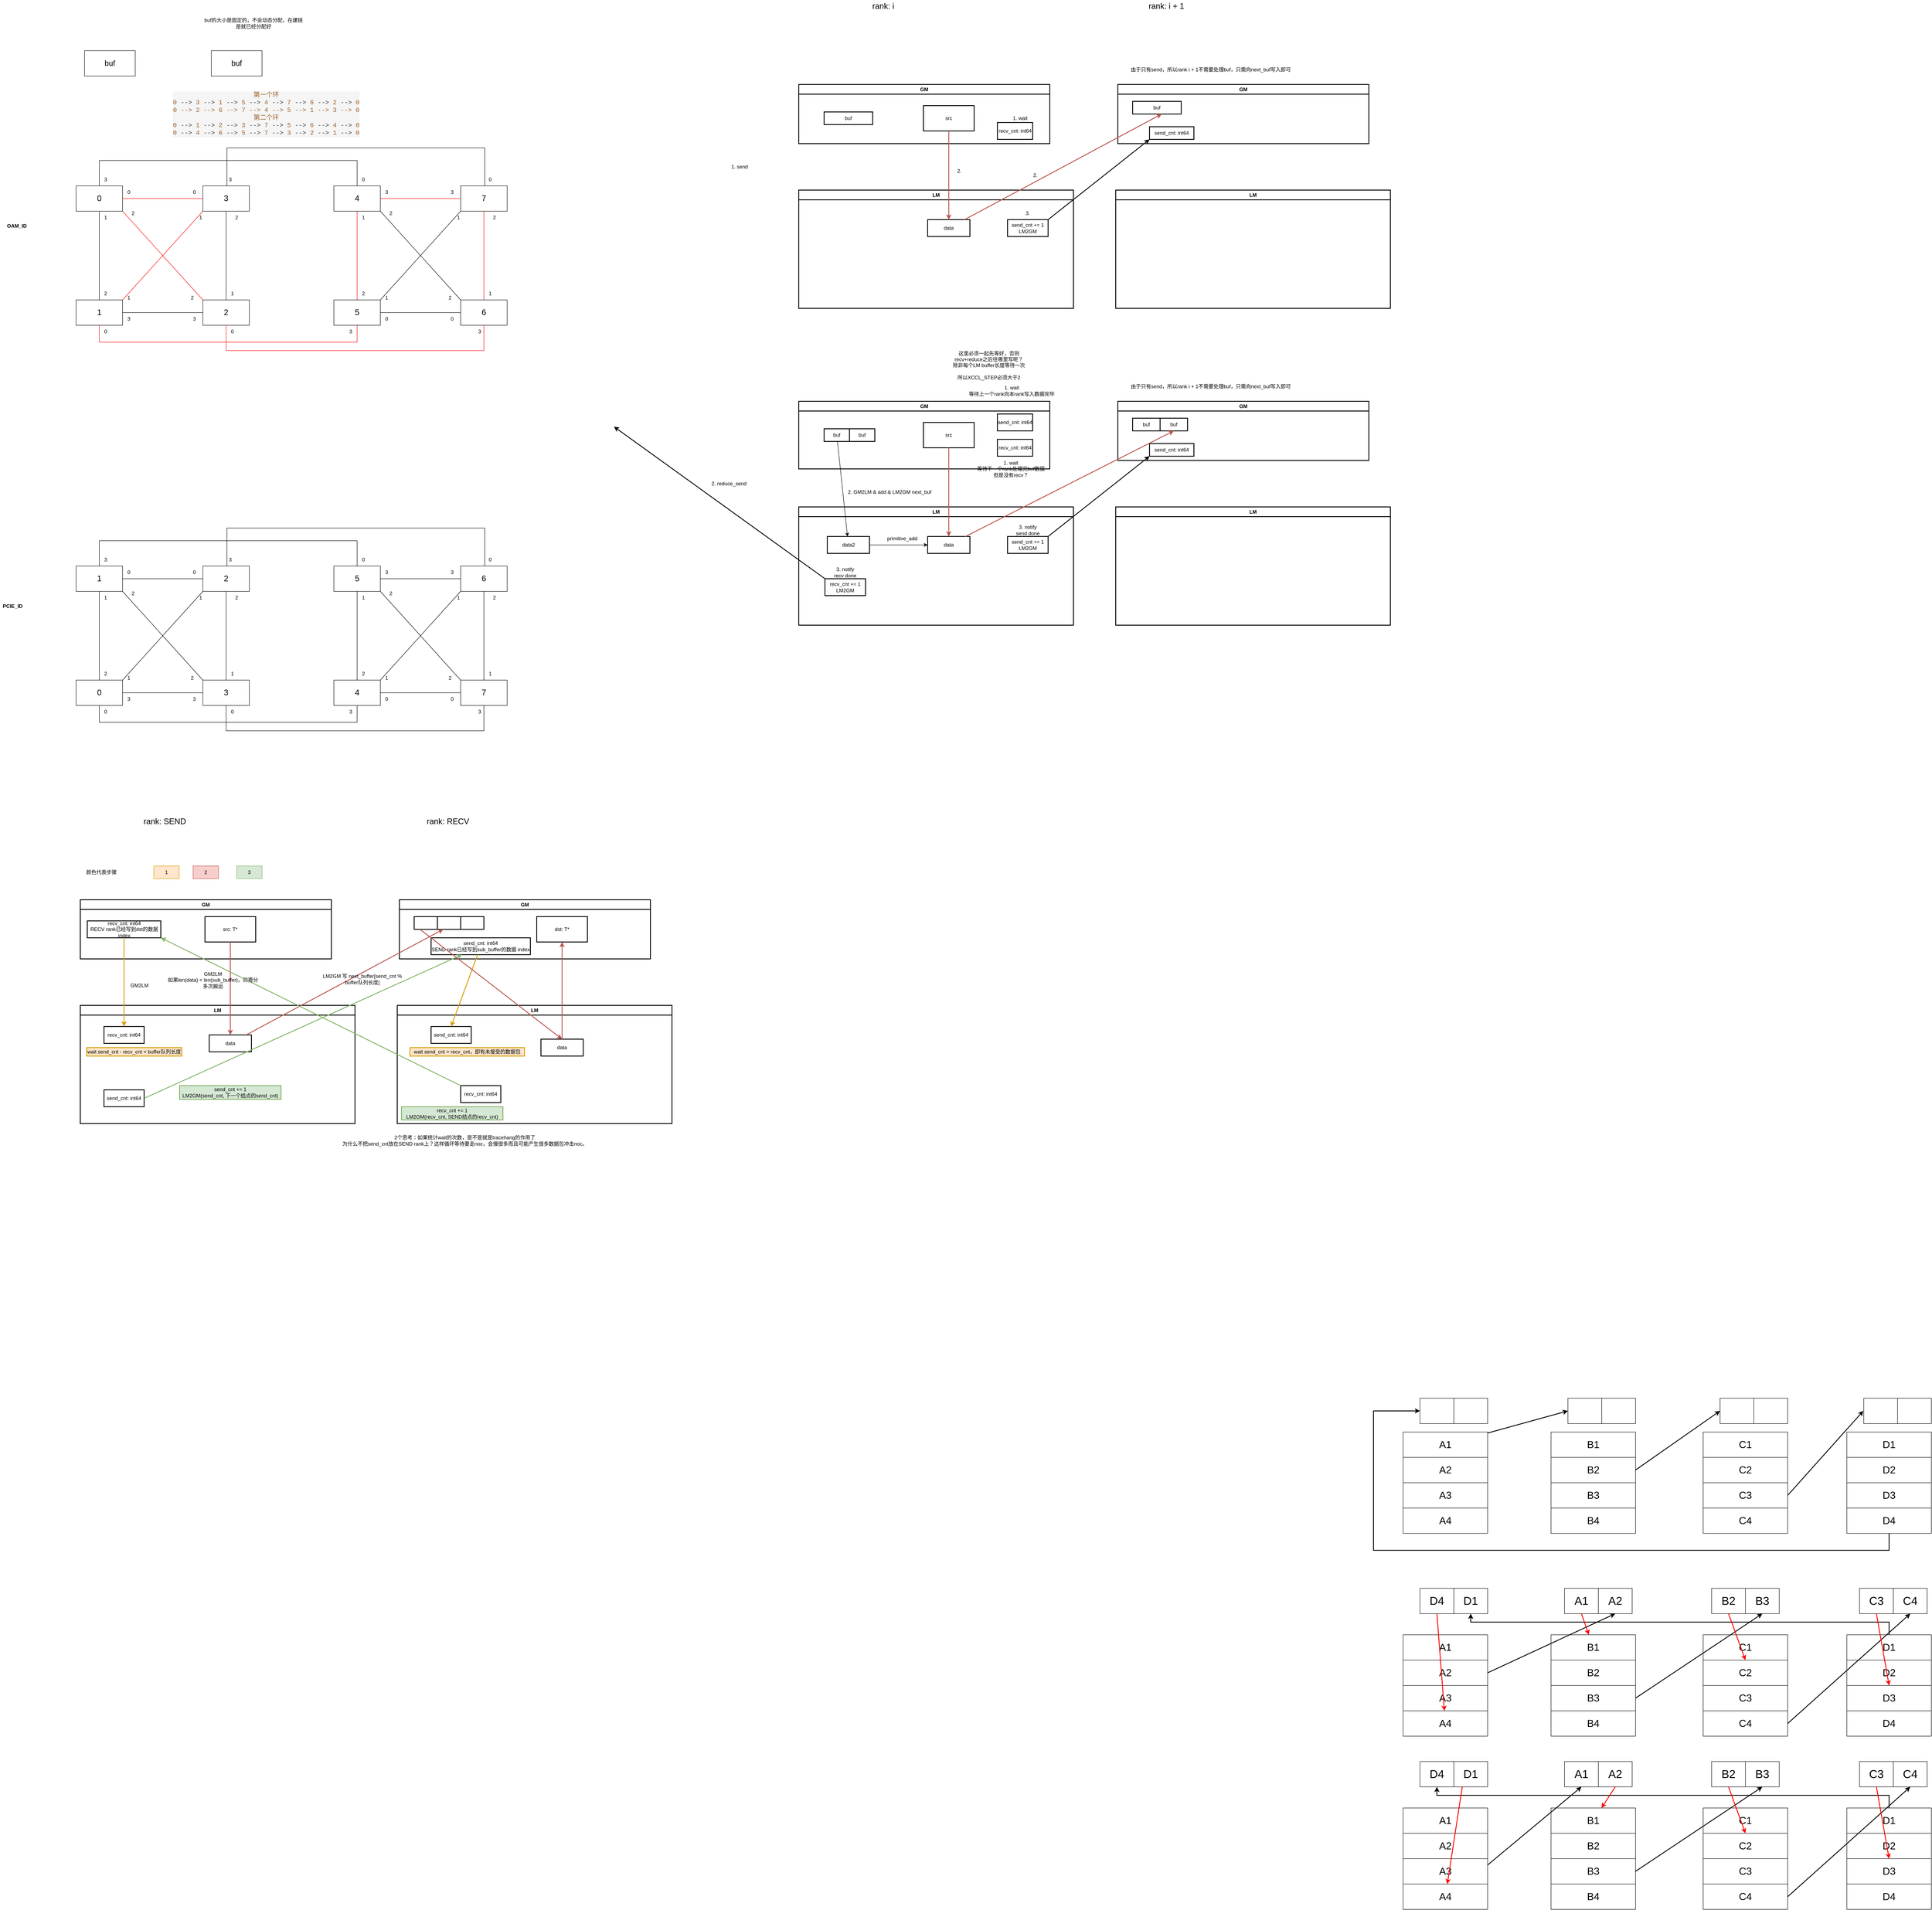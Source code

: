 <mxfile version="26.2.9">
  <diagram name="第 1 页" id="85x8srJIXAwdQdgo-0Si">
    <mxGraphModel dx="1634" dy="928" grid="1" gridSize="10" guides="1" tooltips="1" connect="1" arrows="1" fold="1" page="1" pageScale="1" pageWidth="827" pageHeight="1169" math="0" shadow="0">
      <root>
        <mxCell id="0" />
        <mxCell id="1" parent="0" />
        <mxCell id="rwEr7i4HbcqDnKhSLj5x-1" value="buf" style="rounded=0;whiteSpace=wrap;html=1;fontSize=18;" parent="1" vertex="1">
          <mxGeometry x="220" y="140" width="120" height="60" as="geometry" />
        </mxCell>
        <mxCell id="rwEr7i4HbcqDnKhSLj5x-2" value="buf" style="rounded=0;whiteSpace=wrap;html=1;fontSize=18;" parent="1" vertex="1">
          <mxGeometry x="520" y="140" width="120" height="60" as="geometry" />
        </mxCell>
        <mxCell id="rwEr7i4HbcqDnKhSLj5x-3" value="buf的大小是固定的，不会动态分配，在建链是就已经分配好" style="text;html=1;align=center;verticalAlign=middle;whiteSpace=wrap;rounded=0;" parent="1" vertex="1">
          <mxGeometry x="500" y="60" width="240" height="30" as="geometry" />
        </mxCell>
        <mxCell id="rwEr7i4HbcqDnKhSLj5x-9" style="edgeStyle=orthogonalEdgeStyle;rounded=0;orthogonalLoop=1;jettySize=auto;html=1;entryX=0.5;entryY=0;entryDx=0;entryDy=0;endArrow=none;endFill=0;" parent="1" source="rwEr7i4HbcqDnKhSLj5x-4" target="rwEr7i4HbcqDnKhSLj5x-7" edge="1">
          <mxGeometry relative="1" as="geometry" />
        </mxCell>
        <mxCell id="rwEr7i4HbcqDnKhSLj5x-55" style="edgeStyle=orthogonalEdgeStyle;rounded=0;orthogonalLoop=1;jettySize=auto;html=1;entryX=0.5;entryY=0;entryDx=0;entryDy=0;endArrow=none;endFill=0;" parent="1" source="rwEr7i4HbcqDnKhSLj5x-4" target="rwEr7i4HbcqDnKhSLj5x-32" edge="1">
          <mxGeometry relative="1" as="geometry">
            <Array as="points">
              <mxPoint x="255" y="400" />
              <mxPoint x="865" y="400" />
            </Array>
          </mxGeometry>
        </mxCell>
        <mxCell id="rwEr7i4HbcqDnKhSLj5x-4" value="&lt;div&gt;0&lt;/div&gt;" style="rounded=0;whiteSpace=wrap;html=1;fontSize=19;" parent="1" vertex="1">
          <mxGeometry x="200" y="460" width="110" height="60" as="geometry" />
        </mxCell>
        <mxCell id="rwEr7i4HbcqDnKhSLj5x-5" value="3" style="rounded=0;whiteSpace=wrap;html=1;fontSize=19;" parent="1" vertex="1">
          <mxGeometry x="500" y="460" width="110" height="60" as="geometry" />
        </mxCell>
        <mxCell id="rwEr7i4HbcqDnKhSLj5x-61" style="edgeStyle=orthogonalEdgeStyle;rounded=0;orthogonalLoop=1;jettySize=auto;html=1;entryX=0.5;entryY=1;entryDx=0;entryDy=0;endArrow=none;endFill=0;strokeColor=#FF0000;" parent="1" source="rwEr7i4HbcqDnKhSLj5x-7" target="rwEr7i4HbcqDnKhSLj5x-34" edge="1">
          <mxGeometry relative="1" as="geometry">
            <Array as="points">
              <mxPoint x="255" y="830" />
              <mxPoint x="865" y="830" />
            </Array>
          </mxGeometry>
        </mxCell>
        <mxCell id="rwEr7i4HbcqDnKhSLj5x-7" value="&lt;div&gt;1&lt;/div&gt;" style="rounded=0;whiteSpace=wrap;html=1;fontSize=19;" parent="1" vertex="1">
          <mxGeometry x="200" y="730" width="110" height="60" as="geometry" />
        </mxCell>
        <mxCell id="rwEr7i4HbcqDnKhSLj5x-8" value="2" style="rounded=0;whiteSpace=wrap;html=1;fontSize=19;" parent="1" vertex="1">
          <mxGeometry x="500" y="730" width="110" height="60" as="geometry" />
        </mxCell>
        <mxCell id="rwEr7i4HbcqDnKhSLj5x-10" value="1" style="text;html=1;align=center;verticalAlign=middle;whiteSpace=wrap;rounded=0;" parent="1" vertex="1">
          <mxGeometry x="240" y="520" width="60" height="30" as="geometry" />
        </mxCell>
        <mxCell id="rwEr7i4HbcqDnKhSLj5x-11" value="2" style="text;html=1;align=center;verticalAlign=middle;whiteSpace=wrap;rounded=0;" parent="1" vertex="1">
          <mxGeometry x="240" y="700" width="60" height="30" as="geometry" />
        </mxCell>
        <mxCell id="rwEr7i4HbcqDnKhSLj5x-12" style="edgeStyle=orthogonalEdgeStyle;rounded=0;orthogonalLoop=1;jettySize=auto;html=1;entryX=0;entryY=0.5;entryDx=0;entryDy=0;endArrow=none;endFill=0;exitX=1;exitY=0.5;exitDx=0;exitDy=0;strokeColor=#FF0000;" parent="1" source="rwEr7i4HbcqDnKhSLj5x-4" target="rwEr7i4HbcqDnKhSLj5x-5" edge="1">
          <mxGeometry relative="1" as="geometry">
            <mxPoint x="265" y="530" as="sourcePoint" />
            <mxPoint x="265" y="740" as="targetPoint" />
          </mxGeometry>
        </mxCell>
        <mxCell id="rwEr7i4HbcqDnKhSLj5x-14" value="0" style="text;html=1;align=center;verticalAlign=middle;whiteSpace=wrap;rounded=0;" parent="1" vertex="1">
          <mxGeometry x="450" y="460" width="60" height="30" as="geometry" />
        </mxCell>
        <mxCell id="rwEr7i4HbcqDnKhSLj5x-15" style="rounded=0;orthogonalLoop=1;jettySize=auto;html=1;endArrow=none;endFill=0;strokeColor=#FF0000;" parent="1" edge="1">
          <mxGeometry relative="1" as="geometry">
            <mxPoint x="310" y="520" as="sourcePoint" />
            <mxPoint x="500" y="730" as="targetPoint" />
          </mxGeometry>
        </mxCell>
        <mxCell id="rwEr7i4HbcqDnKhSLj5x-18" value="0" style="text;html=1;align=center;verticalAlign=middle;whiteSpace=wrap;rounded=0;" parent="1" vertex="1">
          <mxGeometry x="310" y="460" width="30" height="30" as="geometry" />
        </mxCell>
        <mxCell id="rwEr7i4HbcqDnKhSLj5x-19" value="2" style="text;html=1;align=center;verticalAlign=middle;whiteSpace=wrap;rounded=0;" parent="1" vertex="1">
          <mxGeometry x="320" y="510" width="30" height="30" as="geometry" />
        </mxCell>
        <mxCell id="rwEr7i4HbcqDnKhSLj5x-20" value="2" style="text;html=1;align=center;verticalAlign=middle;whiteSpace=wrap;rounded=0;" parent="1" vertex="1">
          <mxGeometry x="460" y="710" width="30" height="30" as="geometry" />
        </mxCell>
        <mxCell id="rwEr7i4HbcqDnKhSLj5x-21" style="rounded=0;orthogonalLoop=1;jettySize=auto;html=1;endArrow=none;endFill=0;exitX=1;exitY=0.5;exitDx=0;exitDy=0;" parent="1" source="rwEr7i4HbcqDnKhSLj5x-7" target="rwEr7i4HbcqDnKhSLj5x-8" edge="1">
          <mxGeometry relative="1" as="geometry">
            <mxPoint x="320" y="570" as="sourcePoint" />
            <mxPoint x="510" y="780" as="targetPoint" />
          </mxGeometry>
        </mxCell>
        <mxCell id="rwEr7i4HbcqDnKhSLj5x-22" value="3" style="text;html=1;align=center;verticalAlign=middle;whiteSpace=wrap;rounded=0;" parent="1" vertex="1">
          <mxGeometry x="310" y="760" width="30" height="30" as="geometry" />
        </mxCell>
        <mxCell id="rwEr7i4HbcqDnKhSLj5x-23" value="3" style="text;html=1;align=center;verticalAlign=middle;whiteSpace=wrap;rounded=0;" parent="1" vertex="1">
          <mxGeometry x="465" y="760" width="30" height="30" as="geometry" />
        </mxCell>
        <mxCell id="rwEr7i4HbcqDnKhSLj5x-25" style="rounded=0;orthogonalLoop=1;jettySize=auto;html=1;endArrow=none;endFill=0;exitX=0.5;exitY=1;exitDx=0;exitDy=0;entryX=0.5;entryY=0;entryDx=0;entryDy=0;" parent="1" source="rwEr7i4HbcqDnKhSLj5x-5" target="rwEr7i4HbcqDnKhSLj5x-8" edge="1">
          <mxGeometry relative="1" as="geometry">
            <mxPoint x="320" y="530" as="sourcePoint" />
            <mxPoint x="510" y="740" as="targetPoint" />
          </mxGeometry>
        </mxCell>
        <mxCell id="rwEr7i4HbcqDnKhSLj5x-26" value="1" style="text;html=1;align=center;verticalAlign=middle;whiteSpace=wrap;rounded=0;" parent="1" vertex="1">
          <mxGeometry x="540" y="700" width="60" height="30" as="geometry" />
        </mxCell>
        <mxCell id="rwEr7i4HbcqDnKhSLj5x-27" value="2" style="text;html=1;align=center;verticalAlign=middle;whiteSpace=wrap;rounded=0;" parent="1" vertex="1">
          <mxGeometry x="565" y="520" width="30" height="30" as="geometry" />
        </mxCell>
        <mxCell id="rwEr7i4HbcqDnKhSLj5x-28" style="rounded=0;orthogonalLoop=1;jettySize=auto;html=1;endArrow=none;endFill=0;exitX=0;exitY=1;exitDx=0;exitDy=0;entryX=1;entryY=0;entryDx=0;entryDy=0;strokeColor=#FF0000;" parent="1" source="rwEr7i4HbcqDnKhSLj5x-5" target="rwEr7i4HbcqDnKhSLj5x-7" edge="1">
          <mxGeometry relative="1" as="geometry">
            <mxPoint x="320" y="530" as="sourcePoint" />
            <mxPoint x="510" y="740" as="targetPoint" />
          </mxGeometry>
        </mxCell>
        <mxCell id="rwEr7i4HbcqDnKhSLj5x-29" value="1" style="text;html=1;align=center;verticalAlign=middle;whiteSpace=wrap;rounded=0;" parent="1" vertex="1">
          <mxGeometry x="295" y="710" width="60" height="30" as="geometry" />
        </mxCell>
        <mxCell id="rwEr7i4HbcqDnKhSLj5x-30" value="1" style="text;html=1;align=center;verticalAlign=middle;whiteSpace=wrap;rounded=0;" parent="1" vertex="1">
          <mxGeometry x="465" y="520" width="60" height="30" as="geometry" />
        </mxCell>
        <mxCell id="rwEr7i4HbcqDnKhSLj5x-31" style="edgeStyle=orthogonalEdgeStyle;rounded=0;orthogonalLoop=1;jettySize=auto;html=1;entryX=0.5;entryY=0;entryDx=0;entryDy=0;endArrow=none;endFill=0;strokeColor=#FF0000;" parent="1" source="rwEr7i4HbcqDnKhSLj5x-32" target="rwEr7i4HbcqDnKhSLj5x-34" edge="1">
          <mxGeometry relative="1" as="geometry" />
        </mxCell>
        <mxCell id="rwEr7i4HbcqDnKhSLj5x-32" value="&lt;div&gt;4&lt;/div&gt;" style="rounded=0;whiteSpace=wrap;html=1;fontSize=19;" parent="1" vertex="1">
          <mxGeometry x="810" y="460" width="110" height="60" as="geometry" />
        </mxCell>
        <mxCell id="rwEr7i4HbcqDnKhSLj5x-33" value="7" style="rounded=0;whiteSpace=wrap;html=1;fontSize=19;" parent="1" vertex="1">
          <mxGeometry x="1110" y="460" width="110" height="60" as="geometry" />
        </mxCell>
        <mxCell id="rwEr7i4HbcqDnKhSLj5x-34" value="&lt;div&gt;5&lt;/div&gt;" style="rounded=0;whiteSpace=wrap;html=1;fontSize=19;" parent="1" vertex="1">
          <mxGeometry x="810" y="730" width="110" height="60" as="geometry" />
        </mxCell>
        <mxCell id="rwEr7i4HbcqDnKhSLj5x-35" value="6" style="rounded=0;whiteSpace=wrap;html=1;fontSize=19;" parent="1" vertex="1">
          <mxGeometry x="1110" y="730" width="110" height="60" as="geometry" />
        </mxCell>
        <mxCell id="rwEr7i4HbcqDnKhSLj5x-36" value="1" style="text;html=1;align=center;verticalAlign=middle;whiteSpace=wrap;rounded=0;" parent="1" vertex="1">
          <mxGeometry x="850" y="520" width="60" height="30" as="geometry" />
        </mxCell>
        <mxCell id="rwEr7i4HbcqDnKhSLj5x-37" value="2" style="text;html=1;align=center;verticalAlign=middle;whiteSpace=wrap;rounded=0;" parent="1" vertex="1">
          <mxGeometry x="850" y="700" width="60" height="30" as="geometry" />
        </mxCell>
        <mxCell id="rwEr7i4HbcqDnKhSLj5x-38" style="edgeStyle=orthogonalEdgeStyle;rounded=0;orthogonalLoop=1;jettySize=auto;html=1;entryX=0;entryY=0.5;entryDx=0;entryDy=0;endArrow=none;endFill=0;exitX=1;exitY=0.5;exitDx=0;exitDy=0;strokeColor=#FF0000;" parent="1" source="rwEr7i4HbcqDnKhSLj5x-32" target="rwEr7i4HbcqDnKhSLj5x-33" edge="1">
          <mxGeometry relative="1" as="geometry">
            <mxPoint x="875" y="530" as="sourcePoint" />
            <mxPoint x="875" y="740" as="targetPoint" />
          </mxGeometry>
        </mxCell>
        <mxCell id="rwEr7i4HbcqDnKhSLj5x-39" value="3" style="text;html=1;align=center;verticalAlign=middle;whiteSpace=wrap;rounded=0;" parent="1" vertex="1">
          <mxGeometry x="1060" y="460" width="60" height="30" as="geometry" />
        </mxCell>
        <mxCell id="rwEr7i4HbcqDnKhSLj5x-40" style="rounded=0;orthogonalLoop=1;jettySize=auto;html=1;endArrow=none;endFill=0;" parent="1" edge="1">
          <mxGeometry relative="1" as="geometry">
            <mxPoint x="920" y="520" as="sourcePoint" />
            <mxPoint x="1110" y="730" as="targetPoint" />
          </mxGeometry>
        </mxCell>
        <mxCell id="rwEr7i4HbcqDnKhSLj5x-41" value="3" style="text;html=1;align=center;verticalAlign=middle;whiteSpace=wrap;rounded=0;" parent="1" vertex="1">
          <mxGeometry x="920" y="460" width="30" height="30" as="geometry" />
        </mxCell>
        <mxCell id="rwEr7i4HbcqDnKhSLj5x-42" value="2" style="text;html=1;align=center;verticalAlign=middle;whiteSpace=wrap;rounded=0;" parent="1" vertex="1">
          <mxGeometry x="930" y="510" width="30" height="30" as="geometry" />
        </mxCell>
        <mxCell id="rwEr7i4HbcqDnKhSLj5x-43" value="2" style="text;html=1;align=center;verticalAlign=middle;whiteSpace=wrap;rounded=0;" parent="1" vertex="1">
          <mxGeometry x="1070" y="710" width="30" height="30" as="geometry" />
        </mxCell>
        <mxCell id="rwEr7i4HbcqDnKhSLj5x-44" style="rounded=0;orthogonalLoop=1;jettySize=auto;html=1;endArrow=none;endFill=0;exitX=1;exitY=0.5;exitDx=0;exitDy=0;" parent="1" source="rwEr7i4HbcqDnKhSLj5x-34" target="rwEr7i4HbcqDnKhSLj5x-35" edge="1">
          <mxGeometry relative="1" as="geometry">
            <mxPoint x="930" y="570" as="sourcePoint" />
            <mxPoint x="1120" y="780" as="targetPoint" />
          </mxGeometry>
        </mxCell>
        <mxCell id="rwEr7i4HbcqDnKhSLj5x-45" value="0" style="text;html=1;align=center;verticalAlign=middle;whiteSpace=wrap;rounded=0;" parent="1" vertex="1">
          <mxGeometry x="920" y="760" width="30" height="30" as="geometry" />
        </mxCell>
        <mxCell id="rwEr7i4HbcqDnKhSLj5x-46" value="0" style="text;html=1;align=center;verticalAlign=middle;whiteSpace=wrap;rounded=0;" parent="1" vertex="1">
          <mxGeometry x="1075" y="760" width="30" height="30" as="geometry" />
        </mxCell>
        <mxCell id="rwEr7i4HbcqDnKhSLj5x-47" style="rounded=0;orthogonalLoop=1;jettySize=auto;html=1;endArrow=none;endFill=0;exitX=0.5;exitY=1;exitDx=0;exitDy=0;entryX=0.5;entryY=0;entryDx=0;entryDy=0;strokeColor=#FF0000;" parent="1" source="rwEr7i4HbcqDnKhSLj5x-33" target="rwEr7i4HbcqDnKhSLj5x-35" edge="1">
          <mxGeometry relative="1" as="geometry">
            <mxPoint x="930" y="530" as="sourcePoint" />
            <mxPoint x="1120" y="740" as="targetPoint" />
          </mxGeometry>
        </mxCell>
        <mxCell id="rwEr7i4HbcqDnKhSLj5x-48" value="1" style="text;html=1;align=center;verticalAlign=middle;whiteSpace=wrap;rounded=0;" parent="1" vertex="1">
          <mxGeometry x="1150" y="700" width="60" height="30" as="geometry" />
        </mxCell>
        <mxCell id="rwEr7i4HbcqDnKhSLj5x-49" value="2" style="text;html=1;align=center;verticalAlign=middle;whiteSpace=wrap;rounded=0;" parent="1" vertex="1">
          <mxGeometry x="1175" y="520" width="30" height="30" as="geometry" />
        </mxCell>
        <mxCell id="rwEr7i4HbcqDnKhSLj5x-50" style="rounded=0;orthogonalLoop=1;jettySize=auto;html=1;endArrow=none;endFill=0;exitX=0;exitY=1;exitDx=0;exitDy=0;entryX=1;entryY=0;entryDx=0;entryDy=0;" parent="1" source="rwEr7i4HbcqDnKhSLj5x-33" target="rwEr7i4HbcqDnKhSLj5x-34" edge="1">
          <mxGeometry relative="1" as="geometry">
            <mxPoint x="930" y="530" as="sourcePoint" />
            <mxPoint x="1120" y="740" as="targetPoint" />
          </mxGeometry>
        </mxCell>
        <mxCell id="rwEr7i4HbcqDnKhSLj5x-51" value="1" style="text;html=1;align=center;verticalAlign=middle;whiteSpace=wrap;rounded=0;" parent="1" vertex="1">
          <mxGeometry x="905" y="710" width="60" height="30" as="geometry" />
        </mxCell>
        <mxCell id="rwEr7i4HbcqDnKhSLj5x-52" value="1" style="text;html=1;align=center;verticalAlign=middle;whiteSpace=wrap;rounded=0;" parent="1" vertex="1">
          <mxGeometry x="1075" y="520" width="60" height="30" as="geometry" />
        </mxCell>
        <mxCell id="rwEr7i4HbcqDnKhSLj5x-56" value="3" style="text;html=1;align=center;verticalAlign=middle;whiteSpace=wrap;rounded=0;" parent="1" vertex="1">
          <mxGeometry x="255" y="430" width="30" height="30" as="geometry" />
        </mxCell>
        <mxCell id="rwEr7i4HbcqDnKhSLj5x-57" value="0" style="text;html=1;align=center;verticalAlign=middle;whiteSpace=wrap;rounded=0;" parent="1" vertex="1">
          <mxGeometry x="865" y="430" width="30" height="30" as="geometry" />
        </mxCell>
        <mxCell id="rwEr7i4HbcqDnKhSLj5x-58" style="edgeStyle=orthogonalEdgeStyle;rounded=0;orthogonalLoop=1;jettySize=auto;html=1;entryX=0.5;entryY=0;entryDx=0;entryDy=0;endArrow=none;endFill=0;" parent="1" edge="1">
          <mxGeometry relative="1" as="geometry">
            <mxPoint x="557" y="460" as="sourcePoint" />
            <mxPoint x="1167" y="460" as="targetPoint" />
            <Array as="points">
              <mxPoint x="557" y="370" />
              <mxPoint x="1167" y="370" />
            </Array>
          </mxGeometry>
        </mxCell>
        <mxCell id="rwEr7i4HbcqDnKhSLj5x-59" value="3" style="text;html=1;align=center;verticalAlign=middle;whiteSpace=wrap;rounded=0;" parent="1" vertex="1">
          <mxGeometry x="550" y="430" width="30" height="30" as="geometry" />
        </mxCell>
        <mxCell id="rwEr7i4HbcqDnKhSLj5x-60" value="0" style="text;html=1;align=center;verticalAlign=middle;whiteSpace=wrap;rounded=0;" parent="1" vertex="1">
          <mxGeometry x="1165" y="430" width="30" height="30" as="geometry" />
        </mxCell>
        <mxCell id="rwEr7i4HbcqDnKhSLj5x-62" value="0" style="text;html=1;align=center;verticalAlign=middle;whiteSpace=wrap;rounded=0;" parent="1" vertex="1">
          <mxGeometry x="255" y="790" width="30" height="30" as="geometry" />
        </mxCell>
        <mxCell id="rwEr7i4HbcqDnKhSLj5x-63" value="3" style="text;html=1;align=center;verticalAlign=middle;whiteSpace=wrap;rounded=0;" parent="1" vertex="1">
          <mxGeometry x="835" y="790" width="30" height="30" as="geometry" />
        </mxCell>
        <mxCell id="rwEr7i4HbcqDnKhSLj5x-64" style="edgeStyle=orthogonalEdgeStyle;rounded=0;orthogonalLoop=1;jettySize=auto;html=1;entryX=0.5;entryY=1;entryDx=0;entryDy=0;endArrow=none;endFill=0;strokeColor=#FF0000;" parent="1" edge="1">
          <mxGeometry relative="1" as="geometry">
            <mxPoint x="555" y="790" as="sourcePoint" />
            <mxPoint x="1165" y="790" as="targetPoint" />
            <Array as="points">
              <mxPoint x="555" y="850" />
              <mxPoint x="1165" y="850" />
            </Array>
          </mxGeometry>
        </mxCell>
        <mxCell id="rwEr7i4HbcqDnKhSLj5x-65" value="0" style="text;html=1;align=center;verticalAlign=middle;whiteSpace=wrap;rounded=0;" parent="1" vertex="1">
          <mxGeometry x="555" y="790" width="30" height="30" as="geometry" />
        </mxCell>
        <mxCell id="rwEr7i4HbcqDnKhSLj5x-66" value="3" style="text;html=1;align=center;verticalAlign=middle;whiteSpace=wrap;rounded=0;" parent="1" vertex="1">
          <mxGeometry x="1140" y="790" width="30" height="30" as="geometry" />
        </mxCell>
        <mxCell id="rwEr7i4HbcqDnKhSLj5x-67" style="edgeStyle=orthogonalEdgeStyle;rounded=0;orthogonalLoop=1;jettySize=auto;html=1;entryX=0.5;entryY=0;entryDx=0;entryDy=0;endArrow=none;endFill=0;" parent="1" source="rwEr7i4HbcqDnKhSLj5x-69" target="rwEr7i4HbcqDnKhSLj5x-72" edge="1">
          <mxGeometry relative="1" as="geometry" />
        </mxCell>
        <mxCell id="rwEr7i4HbcqDnKhSLj5x-68" style="edgeStyle=orthogonalEdgeStyle;rounded=0;orthogonalLoop=1;jettySize=auto;html=1;entryX=0.5;entryY=0;entryDx=0;entryDy=0;endArrow=none;endFill=0;" parent="1" source="rwEr7i4HbcqDnKhSLj5x-69" target="rwEr7i4HbcqDnKhSLj5x-92" edge="1">
          <mxGeometry relative="1" as="geometry">
            <Array as="points">
              <mxPoint x="255" y="1300" />
              <mxPoint x="865" y="1300" />
            </Array>
          </mxGeometry>
        </mxCell>
        <mxCell id="rwEr7i4HbcqDnKhSLj5x-69" value="&lt;div&gt;1&lt;/div&gt;" style="rounded=0;whiteSpace=wrap;html=1;fontSize=19;" parent="1" vertex="1">
          <mxGeometry x="200" y="1360" width="110" height="60" as="geometry" />
        </mxCell>
        <mxCell id="rwEr7i4HbcqDnKhSLj5x-70" value="2" style="rounded=0;whiteSpace=wrap;html=1;fontSize=19;" parent="1" vertex="1">
          <mxGeometry x="500" y="1360" width="110" height="60" as="geometry" />
        </mxCell>
        <mxCell id="rwEr7i4HbcqDnKhSLj5x-71" style="edgeStyle=orthogonalEdgeStyle;rounded=0;orthogonalLoop=1;jettySize=auto;html=1;entryX=0.5;entryY=1;entryDx=0;entryDy=0;endArrow=none;endFill=0;" parent="1" source="rwEr7i4HbcqDnKhSLj5x-72" target="rwEr7i4HbcqDnKhSLj5x-94" edge="1">
          <mxGeometry relative="1" as="geometry">
            <Array as="points">
              <mxPoint x="255" y="1730" />
              <mxPoint x="865" y="1730" />
            </Array>
          </mxGeometry>
        </mxCell>
        <mxCell id="rwEr7i4HbcqDnKhSLj5x-72" value="&lt;div&gt;0&lt;/div&gt;" style="rounded=0;whiteSpace=wrap;html=1;fontSize=19;" parent="1" vertex="1">
          <mxGeometry x="200" y="1630" width="110" height="60" as="geometry" />
        </mxCell>
        <mxCell id="rwEr7i4HbcqDnKhSLj5x-73" value="3" style="rounded=0;whiteSpace=wrap;html=1;fontSize=19;" parent="1" vertex="1">
          <mxGeometry x="500" y="1630" width="110" height="60" as="geometry" />
        </mxCell>
        <mxCell id="rwEr7i4HbcqDnKhSLj5x-74" value="1" style="text;html=1;align=center;verticalAlign=middle;whiteSpace=wrap;rounded=0;" parent="1" vertex="1">
          <mxGeometry x="240" y="1420" width="60" height="30" as="geometry" />
        </mxCell>
        <mxCell id="rwEr7i4HbcqDnKhSLj5x-75" value="2" style="text;html=1;align=center;verticalAlign=middle;whiteSpace=wrap;rounded=0;" parent="1" vertex="1">
          <mxGeometry x="240" y="1600" width="60" height="30" as="geometry" />
        </mxCell>
        <mxCell id="rwEr7i4HbcqDnKhSLj5x-76" style="edgeStyle=orthogonalEdgeStyle;rounded=0;orthogonalLoop=1;jettySize=auto;html=1;entryX=0;entryY=0.5;entryDx=0;entryDy=0;endArrow=none;endFill=0;exitX=1;exitY=0.5;exitDx=0;exitDy=0;" parent="1" source="rwEr7i4HbcqDnKhSLj5x-69" target="rwEr7i4HbcqDnKhSLj5x-70" edge="1">
          <mxGeometry relative="1" as="geometry">
            <mxPoint x="265" y="1430" as="sourcePoint" />
            <mxPoint x="265" y="1640" as="targetPoint" />
          </mxGeometry>
        </mxCell>
        <mxCell id="rwEr7i4HbcqDnKhSLj5x-77" value="0" style="text;html=1;align=center;verticalAlign=middle;whiteSpace=wrap;rounded=0;" parent="1" vertex="1">
          <mxGeometry x="450" y="1360" width="60" height="30" as="geometry" />
        </mxCell>
        <mxCell id="rwEr7i4HbcqDnKhSLj5x-78" style="rounded=0;orthogonalLoop=1;jettySize=auto;html=1;endArrow=none;endFill=0;" parent="1" edge="1">
          <mxGeometry relative="1" as="geometry">
            <mxPoint x="310" y="1420" as="sourcePoint" />
            <mxPoint x="500" y="1630" as="targetPoint" />
          </mxGeometry>
        </mxCell>
        <mxCell id="rwEr7i4HbcqDnKhSLj5x-79" value="0" style="text;html=1;align=center;verticalAlign=middle;whiteSpace=wrap;rounded=0;" parent="1" vertex="1">
          <mxGeometry x="310" y="1360" width="30" height="30" as="geometry" />
        </mxCell>
        <mxCell id="rwEr7i4HbcqDnKhSLj5x-80" value="2" style="text;html=1;align=center;verticalAlign=middle;whiteSpace=wrap;rounded=0;" parent="1" vertex="1">
          <mxGeometry x="320" y="1410" width="30" height="30" as="geometry" />
        </mxCell>
        <mxCell id="rwEr7i4HbcqDnKhSLj5x-81" value="2" style="text;html=1;align=center;verticalAlign=middle;whiteSpace=wrap;rounded=0;" parent="1" vertex="1">
          <mxGeometry x="460" y="1610" width="30" height="30" as="geometry" />
        </mxCell>
        <mxCell id="rwEr7i4HbcqDnKhSLj5x-82" style="rounded=0;orthogonalLoop=1;jettySize=auto;html=1;endArrow=none;endFill=0;exitX=1;exitY=0.5;exitDx=0;exitDy=0;" parent="1" source="rwEr7i4HbcqDnKhSLj5x-72" target="rwEr7i4HbcqDnKhSLj5x-73" edge="1">
          <mxGeometry relative="1" as="geometry">
            <mxPoint x="320" y="1470" as="sourcePoint" />
            <mxPoint x="510" y="1680" as="targetPoint" />
          </mxGeometry>
        </mxCell>
        <mxCell id="rwEr7i4HbcqDnKhSLj5x-83" value="3" style="text;html=1;align=center;verticalAlign=middle;whiteSpace=wrap;rounded=0;" parent="1" vertex="1">
          <mxGeometry x="310" y="1660" width="30" height="30" as="geometry" />
        </mxCell>
        <mxCell id="rwEr7i4HbcqDnKhSLj5x-84" value="3" style="text;html=1;align=center;verticalAlign=middle;whiteSpace=wrap;rounded=0;" parent="1" vertex="1">
          <mxGeometry x="465" y="1660" width="30" height="30" as="geometry" />
        </mxCell>
        <mxCell id="rwEr7i4HbcqDnKhSLj5x-85" style="rounded=0;orthogonalLoop=1;jettySize=auto;html=1;endArrow=none;endFill=0;exitX=0.5;exitY=1;exitDx=0;exitDy=0;entryX=0.5;entryY=0;entryDx=0;entryDy=0;" parent="1" source="rwEr7i4HbcqDnKhSLj5x-70" target="rwEr7i4HbcqDnKhSLj5x-73" edge="1">
          <mxGeometry relative="1" as="geometry">
            <mxPoint x="320" y="1430" as="sourcePoint" />
            <mxPoint x="510" y="1640" as="targetPoint" />
          </mxGeometry>
        </mxCell>
        <mxCell id="rwEr7i4HbcqDnKhSLj5x-86" value="1" style="text;html=1;align=center;verticalAlign=middle;whiteSpace=wrap;rounded=0;" parent="1" vertex="1">
          <mxGeometry x="540" y="1600" width="60" height="30" as="geometry" />
        </mxCell>
        <mxCell id="rwEr7i4HbcqDnKhSLj5x-87" value="2" style="text;html=1;align=center;verticalAlign=middle;whiteSpace=wrap;rounded=0;" parent="1" vertex="1">
          <mxGeometry x="565" y="1420" width="30" height="30" as="geometry" />
        </mxCell>
        <mxCell id="rwEr7i4HbcqDnKhSLj5x-88" style="rounded=0;orthogonalLoop=1;jettySize=auto;html=1;endArrow=none;endFill=0;exitX=0;exitY=1;exitDx=0;exitDy=0;entryX=1;entryY=0;entryDx=0;entryDy=0;" parent="1" source="rwEr7i4HbcqDnKhSLj5x-70" target="rwEr7i4HbcqDnKhSLj5x-72" edge="1">
          <mxGeometry relative="1" as="geometry">
            <mxPoint x="320" y="1430" as="sourcePoint" />
            <mxPoint x="510" y="1640" as="targetPoint" />
          </mxGeometry>
        </mxCell>
        <mxCell id="rwEr7i4HbcqDnKhSLj5x-89" value="1" style="text;html=1;align=center;verticalAlign=middle;whiteSpace=wrap;rounded=0;" parent="1" vertex="1">
          <mxGeometry x="295" y="1610" width="60" height="30" as="geometry" />
        </mxCell>
        <mxCell id="rwEr7i4HbcqDnKhSLj5x-90" value="1" style="text;html=1;align=center;verticalAlign=middle;whiteSpace=wrap;rounded=0;" parent="1" vertex="1">
          <mxGeometry x="465" y="1420" width="60" height="30" as="geometry" />
        </mxCell>
        <mxCell id="rwEr7i4HbcqDnKhSLj5x-91" style="edgeStyle=orthogonalEdgeStyle;rounded=0;orthogonalLoop=1;jettySize=auto;html=1;entryX=0.5;entryY=0;entryDx=0;entryDy=0;endArrow=none;endFill=0;" parent="1" source="rwEr7i4HbcqDnKhSLj5x-92" target="rwEr7i4HbcqDnKhSLj5x-94" edge="1">
          <mxGeometry relative="1" as="geometry" />
        </mxCell>
        <mxCell id="rwEr7i4HbcqDnKhSLj5x-92" value="&lt;div&gt;5&lt;/div&gt;" style="rounded=0;whiteSpace=wrap;html=1;fontSize=19;" parent="1" vertex="1">
          <mxGeometry x="810" y="1360" width="110" height="60" as="geometry" />
        </mxCell>
        <mxCell id="rwEr7i4HbcqDnKhSLj5x-93" value="6" style="rounded=0;whiteSpace=wrap;html=1;fontSize=19;" parent="1" vertex="1">
          <mxGeometry x="1110" y="1360" width="110" height="60" as="geometry" />
        </mxCell>
        <mxCell id="rwEr7i4HbcqDnKhSLj5x-94" value="&lt;div&gt;4&lt;/div&gt;" style="rounded=0;whiteSpace=wrap;html=1;fontSize=19;" parent="1" vertex="1">
          <mxGeometry x="810" y="1630" width="110" height="60" as="geometry" />
        </mxCell>
        <mxCell id="rwEr7i4HbcqDnKhSLj5x-95" value="7" style="rounded=0;whiteSpace=wrap;html=1;fontSize=19;" parent="1" vertex="1">
          <mxGeometry x="1110" y="1630" width="110" height="60" as="geometry" />
        </mxCell>
        <mxCell id="rwEr7i4HbcqDnKhSLj5x-96" value="1" style="text;html=1;align=center;verticalAlign=middle;whiteSpace=wrap;rounded=0;" parent="1" vertex="1">
          <mxGeometry x="850" y="1420" width="60" height="30" as="geometry" />
        </mxCell>
        <mxCell id="rwEr7i4HbcqDnKhSLj5x-97" value="2" style="text;html=1;align=center;verticalAlign=middle;whiteSpace=wrap;rounded=0;" parent="1" vertex="1">
          <mxGeometry x="850" y="1600" width="60" height="30" as="geometry" />
        </mxCell>
        <mxCell id="rwEr7i4HbcqDnKhSLj5x-98" style="edgeStyle=orthogonalEdgeStyle;rounded=0;orthogonalLoop=1;jettySize=auto;html=1;entryX=0;entryY=0.5;entryDx=0;entryDy=0;endArrow=none;endFill=0;exitX=1;exitY=0.5;exitDx=0;exitDy=0;" parent="1" source="rwEr7i4HbcqDnKhSLj5x-92" target="rwEr7i4HbcqDnKhSLj5x-93" edge="1">
          <mxGeometry relative="1" as="geometry">
            <mxPoint x="875" y="1430" as="sourcePoint" />
            <mxPoint x="875" y="1640" as="targetPoint" />
          </mxGeometry>
        </mxCell>
        <mxCell id="rwEr7i4HbcqDnKhSLj5x-99" value="3" style="text;html=1;align=center;verticalAlign=middle;whiteSpace=wrap;rounded=0;" parent="1" vertex="1">
          <mxGeometry x="1060" y="1360" width="60" height="30" as="geometry" />
        </mxCell>
        <mxCell id="rwEr7i4HbcqDnKhSLj5x-100" style="rounded=0;orthogonalLoop=1;jettySize=auto;html=1;endArrow=none;endFill=0;" parent="1" edge="1">
          <mxGeometry relative="1" as="geometry">
            <mxPoint x="920" y="1420" as="sourcePoint" />
            <mxPoint x="1110" y="1630" as="targetPoint" />
          </mxGeometry>
        </mxCell>
        <mxCell id="rwEr7i4HbcqDnKhSLj5x-101" value="3" style="text;html=1;align=center;verticalAlign=middle;whiteSpace=wrap;rounded=0;" parent="1" vertex="1">
          <mxGeometry x="920" y="1360" width="30" height="30" as="geometry" />
        </mxCell>
        <mxCell id="rwEr7i4HbcqDnKhSLj5x-102" value="2" style="text;html=1;align=center;verticalAlign=middle;whiteSpace=wrap;rounded=0;" parent="1" vertex="1">
          <mxGeometry x="930" y="1410" width="30" height="30" as="geometry" />
        </mxCell>
        <mxCell id="rwEr7i4HbcqDnKhSLj5x-103" value="2" style="text;html=1;align=center;verticalAlign=middle;whiteSpace=wrap;rounded=0;" parent="1" vertex="1">
          <mxGeometry x="1070" y="1610" width="30" height="30" as="geometry" />
        </mxCell>
        <mxCell id="rwEr7i4HbcqDnKhSLj5x-104" style="rounded=0;orthogonalLoop=1;jettySize=auto;html=1;endArrow=none;endFill=0;exitX=1;exitY=0.5;exitDx=0;exitDy=0;" parent="1" source="rwEr7i4HbcqDnKhSLj5x-94" target="rwEr7i4HbcqDnKhSLj5x-95" edge="1">
          <mxGeometry relative="1" as="geometry">
            <mxPoint x="930" y="1470" as="sourcePoint" />
            <mxPoint x="1120" y="1680" as="targetPoint" />
          </mxGeometry>
        </mxCell>
        <mxCell id="rwEr7i4HbcqDnKhSLj5x-105" value="0" style="text;html=1;align=center;verticalAlign=middle;whiteSpace=wrap;rounded=0;" parent="1" vertex="1">
          <mxGeometry x="920" y="1660" width="30" height="30" as="geometry" />
        </mxCell>
        <mxCell id="rwEr7i4HbcqDnKhSLj5x-106" value="0" style="text;html=1;align=center;verticalAlign=middle;whiteSpace=wrap;rounded=0;" parent="1" vertex="1">
          <mxGeometry x="1075" y="1660" width="30" height="30" as="geometry" />
        </mxCell>
        <mxCell id="rwEr7i4HbcqDnKhSLj5x-107" style="rounded=0;orthogonalLoop=1;jettySize=auto;html=1;endArrow=none;endFill=0;exitX=0.5;exitY=1;exitDx=0;exitDy=0;entryX=0.5;entryY=0;entryDx=0;entryDy=0;" parent="1" source="rwEr7i4HbcqDnKhSLj5x-93" target="rwEr7i4HbcqDnKhSLj5x-95" edge="1">
          <mxGeometry relative="1" as="geometry">
            <mxPoint x="930" y="1430" as="sourcePoint" />
            <mxPoint x="1120" y="1640" as="targetPoint" />
          </mxGeometry>
        </mxCell>
        <mxCell id="rwEr7i4HbcqDnKhSLj5x-108" value="1" style="text;html=1;align=center;verticalAlign=middle;whiteSpace=wrap;rounded=0;" parent="1" vertex="1">
          <mxGeometry x="1150" y="1600" width="60" height="30" as="geometry" />
        </mxCell>
        <mxCell id="rwEr7i4HbcqDnKhSLj5x-109" value="2" style="text;html=1;align=center;verticalAlign=middle;whiteSpace=wrap;rounded=0;" parent="1" vertex="1">
          <mxGeometry x="1175" y="1420" width="30" height="30" as="geometry" />
        </mxCell>
        <mxCell id="rwEr7i4HbcqDnKhSLj5x-110" style="rounded=0;orthogonalLoop=1;jettySize=auto;html=1;endArrow=none;endFill=0;exitX=0;exitY=1;exitDx=0;exitDy=0;entryX=1;entryY=0;entryDx=0;entryDy=0;" parent="1" source="rwEr7i4HbcqDnKhSLj5x-93" target="rwEr7i4HbcqDnKhSLj5x-94" edge="1">
          <mxGeometry relative="1" as="geometry">
            <mxPoint x="930" y="1430" as="sourcePoint" />
            <mxPoint x="1120" y="1640" as="targetPoint" />
          </mxGeometry>
        </mxCell>
        <mxCell id="rwEr7i4HbcqDnKhSLj5x-111" value="1" style="text;html=1;align=center;verticalAlign=middle;whiteSpace=wrap;rounded=0;" parent="1" vertex="1">
          <mxGeometry x="905" y="1610" width="60" height="30" as="geometry" />
        </mxCell>
        <mxCell id="rwEr7i4HbcqDnKhSLj5x-112" value="1" style="text;html=1;align=center;verticalAlign=middle;whiteSpace=wrap;rounded=0;" parent="1" vertex="1">
          <mxGeometry x="1075" y="1420" width="60" height="30" as="geometry" />
        </mxCell>
        <mxCell id="rwEr7i4HbcqDnKhSLj5x-113" value="3" style="text;html=1;align=center;verticalAlign=middle;whiteSpace=wrap;rounded=0;" parent="1" vertex="1">
          <mxGeometry x="255" y="1330" width="30" height="30" as="geometry" />
        </mxCell>
        <mxCell id="rwEr7i4HbcqDnKhSLj5x-114" value="0" style="text;html=1;align=center;verticalAlign=middle;whiteSpace=wrap;rounded=0;" parent="1" vertex="1">
          <mxGeometry x="865" y="1330" width="30" height="30" as="geometry" />
        </mxCell>
        <mxCell id="rwEr7i4HbcqDnKhSLj5x-115" style="edgeStyle=orthogonalEdgeStyle;rounded=0;orthogonalLoop=1;jettySize=auto;html=1;entryX=0.5;entryY=0;entryDx=0;entryDy=0;endArrow=none;endFill=0;" parent="1" edge="1">
          <mxGeometry relative="1" as="geometry">
            <mxPoint x="557" y="1360" as="sourcePoint" />
            <mxPoint x="1167" y="1360" as="targetPoint" />
            <Array as="points">
              <mxPoint x="557" y="1270" />
              <mxPoint x="1167" y="1270" />
            </Array>
          </mxGeometry>
        </mxCell>
        <mxCell id="rwEr7i4HbcqDnKhSLj5x-116" value="3" style="text;html=1;align=center;verticalAlign=middle;whiteSpace=wrap;rounded=0;" parent="1" vertex="1">
          <mxGeometry x="550" y="1330" width="30" height="30" as="geometry" />
        </mxCell>
        <mxCell id="rwEr7i4HbcqDnKhSLj5x-117" value="0" style="text;html=1;align=center;verticalAlign=middle;whiteSpace=wrap;rounded=0;" parent="1" vertex="1">
          <mxGeometry x="1165" y="1330" width="30" height="30" as="geometry" />
        </mxCell>
        <mxCell id="rwEr7i4HbcqDnKhSLj5x-118" value="0" style="text;html=1;align=center;verticalAlign=middle;whiteSpace=wrap;rounded=0;" parent="1" vertex="1">
          <mxGeometry x="255" y="1690" width="30" height="30" as="geometry" />
        </mxCell>
        <mxCell id="rwEr7i4HbcqDnKhSLj5x-119" value="3" style="text;html=1;align=center;verticalAlign=middle;whiteSpace=wrap;rounded=0;" parent="1" vertex="1">
          <mxGeometry x="835" y="1690" width="30" height="30" as="geometry" />
        </mxCell>
        <mxCell id="rwEr7i4HbcqDnKhSLj5x-120" style="edgeStyle=orthogonalEdgeStyle;rounded=0;orthogonalLoop=1;jettySize=auto;html=1;entryX=0.5;entryY=1;entryDx=0;entryDy=0;endArrow=none;endFill=0;" parent="1" edge="1">
          <mxGeometry relative="1" as="geometry">
            <mxPoint x="555" y="1690" as="sourcePoint" />
            <mxPoint x="1165" y="1690" as="targetPoint" />
            <Array as="points">
              <mxPoint x="555" y="1750" />
              <mxPoint x="1165" y="1750" />
            </Array>
          </mxGeometry>
        </mxCell>
        <mxCell id="rwEr7i4HbcqDnKhSLj5x-121" value="0" style="text;html=1;align=center;verticalAlign=middle;whiteSpace=wrap;rounded=0;" parent="1" vertex="1">
          <mxGeometry x="555" y="1690" width="30" height="30" as="geometry" />
        </mxCell>
        <mxCell id="rwEr7i4HbcqDnKhSLj5x-122" value="3" style="text;html=1;align=center;verticalAlign=middle;whiteSpace=wrap;rounded=0;" parent="1" vertex="1">
          <mxGeometry x="1140" y="1690" width="30" height="30" as="geometry" />
        </mxCell>
        <mxCell id="rwEr7i4HbcqDnKhSLj5x-123" value="OAM_ID" style="text;html=1;align=center;verticalAlign=middle;whiteSpace=wrap;rounded=0;fontStyle=1" parent="1" vertex="1">
          <mxGeometry x="30" y="540" width="60" height="30" as="geometry" />
        </mxCell>
        <mxCell id="rwEr7i4HbcqDnKhSLj5x-124" value="PCIE_ID" style="text;html=1;align=center;verticalAlign=middle;whiteSpace=wrap;rounded=0;fontStyle=1" parent="1" vertex="1">
          <mxGeometry x="20" y="1440" width="60" height="30" as="geometry" />
        </mxCell>
        <mxCell id="rwEr7i4HbcqDnKhSLj5x-125" value="&lt;div style=&quot;color: rgb(51, 51, 51); background-color: rgb(245, 245, 245); font-family: Menlo, Monaco, &amp;quot;Courier New&amp;quot;, monospace; line-height: 18px; white-space: pre;&quot;&gt;&lt;span style=&quot;color: rgb(156, 93, 39);&quot;&gt;第一个环&lt;/span&gt;&lt;/div&gt;&lt;div style=&quot;color: rgb(51, 51, 51); background-color: rgb(245, 245, 245); font-family: Menlo, Monaco, &amp;quot;Courier New&amp;quot;, monospace; line-height: 18px; white-space: pre;&quot;&gt;&lt;span style=&quot;color: rgb(156, 93, 39);&quot;&gt;0&lt;/span&gt; --&amp;gt; &lt;span style=&quot;color: rgb(156, 93, 39);&quot;&gt;3&lt;/span&gt; --&amp;gt; &lt;span style=&quot;color: rgb(156, 93, 39);&quot;&gt;1&lt;/span&gt; --&amp;gt; &lt;span style=&quot;color: rgb(156, 93, 39);&quot;&gt;5&lt;/span&gt; --&amp;gt; &lt;span style=&quot;color: rgb(156, 93, 39);&quot;&gt;4&lt;/span&gt; --&amp;gt; &lt;span style=&quot;color: rgb(156, 93, 39);&quot;&gt;7&lt;/span&gt; --&amp;gt; &lt;span style=&quot;color: rgb(156, 93, 39);&quot;&gt;6&lt;/span&gt; --&amp;gt; &lt;span style=&quot;color: rgb(156, 93, 39);&quot;&gt;2&lt;/span&gt; --&amp;gt; &lt;span style=&quot;color: rgb(156, 93, 39);&quot;&gt;0&lt;/span&gt;&lt;/div&gt;&lt;div style=&quot;color: rgb(51, 51, 51); background-color: rgb(245, 245, 245); font-family: Menlo, Monaco, &amp;quot;Courier New&amp;quot;, monospace; line-height: 18px; white-space: pre;&quot;&gt;&lt;span style=&quot;color: rgb(156, 93, 39);&quot;&gt;0 --&amp;gt; 2 --&amp;gt; 6 --&amp;gt; 7 --&amp;gt; 4 --&amp;gt; 5 --&amp;gt; 1 --&amp;gt; 3 --&amp;gt; 0&lt;/span&gt;&lt;/div&gt;&lt;div style=&quot;color: rgb(51, 51, 51); background-color: rgb(245, 245, 245); font-family: Menlo, Monaco, &amp;quot;Courier New&amp;quot;, monospace; line-height: 18px; white-space: pre;&quot;&gt;&lt;span style=&quot;color: rgb(156, 93, 39);&quot;&gt;第二个环&lt;/span&gt;&lt;/div&gt;&lt;div style=&quot;color: rgb(51, 51, 51); background-color: rgb(245, 245, 245); font-family: Menlo, Monaco, &amp;quot;Courier New&amp;quot;, monospace; line-height: 18px; white-space: pre;&quot;&gt;&lt;div style=&quot;line-height: 18px;&quot;&gt;&lt;div&gt;&lt;span style=&quot;color: rgb(156, 93, 39);&quot;&gt;0&lt;/span&gt; --&amp;gt; &lt;span style=&quot;color: rgb(156, 93, 39);&quot;&gt;1&lt;/span&gt; --&amp;gt; &lt;span style=&quot;color: rgb(156, 93, 39);&quot;&gt;2&lt;/span&gt; --&amp;gt; &lt;span style=&quot;color: rgb(156, 93, 39);&quot;&gt;3&lt;/span&gt; --&amp;gt; &lt;span style=&quot;color: rgb(156, 93, 39);&quot;&gt;7&lt;/span&gt; --&amp;gt; &lt;span style=&quot;color: rgb(156, 93, 39);&quot;&gt;5&lt;/span&gt; --&amp;gt; &lt;span style=&quot;color: rgb(156, 93, 39);&quot;&gt;6&lt;/span&gt; --&amp;gt; &lt;span style=&quot;color: rgb(156, 93, 39);&quot;&gt;4&lt;/span&gt; --&amp;gt; &lt;span style=&quot;color: rgb(156, 93, 39);&quot;&gt;0&lt;/span&gt;&lt;/div&gt;&lt;div&gt;&lt;span style=&quot;color: rgb(156, 93, 39);&quot;&gt;0&lt;/span&gt; --&amp;gt; &lt;span style=&quot;color: rgb(156, 93, 39);&quot;&gt;4&lt;/span&gt; --&amp;gt; &lt;span style=&quot;color: rgb(156, 93, 39);&quot;&gt;6&lt;/span&gt; --&amp;gt; &lt;span style=&quot;color: rgb(156, 93, 39);&quot;&gt;5&lt;/span&gt; --&amp;gt; &lt;span style=&quot;color: rgb(156, 93, 39);&quot;&gt;7&lt;/span&gt; --&amp;gt; &lt;span style=&quot;color: rgb(156, 93, 39);&quot;&gt;3&lt;/span&gt; --&amp;gt; &lt;span style=&quot;color: rgb(156, 93, 39);&quot;&gt;2&lt;/span&gt; --&amp;gt; &lt;span style=&quot;color: rgb(156, 93, 39);&quot;&gt;1&lt;/span&gt; --&amp;gt; &lt;span style=&quot;color: rgb(156, 93, 39);&quot;&gt;0&lt;/span&gt;&lt;/div&gt;&lt;/div&gt;&lt;/div&gt;" style="text;html=1;align=center;verticalAlign=middle;whiteSpace=wrap;rounded=0;fontStyle=0;fontSize=15;" parent="1" vertex="1">
          <mxGeometry x="420" y="230" width="460" height="120" as="geometry" />
        </mxCell>
        <mxCell id="rwEr7i4HbcqDnKhSLj5x-126" value="rank: SEND" style="text;html=1;align=center;verticalAlign=middle;whiteSpace=wrap;rounded=0;fontSize=19;" parent="1" vertex="1">
          <mxGeometry x="280" y="1950" width="260" height="30" as="geometry" />
        </mxCell>
        <mxCell id="rwEr7i4HbcqDnKhSLj5x-127" value="rank: RECV" style="text;html=1;align=center;verticalAlign=middle;whiteSpace=wrap;rounded=0;fontSize=19;" parent="1" vertex="1">
          <mxGeometry x="950" y="1950" width="260" height="30" as="geometry" />
        </mxCell>
        <mxCell id="rwEr7i4HbcqDnKhSLj5x-129" value="GM" style="swimlane;whiteSpace=wrap;html=1;strokeWidth=2;" parent="1" vertex="1">
          <mxGeometry x="210" y="2150" width="594" height="140" as="geometry" />
        </mxCell>
        <mxCell id="rwEr7i4HbcqDnKhSLj5x-130" value="recv_cnt: int64&lt;div&gt;RECV rank已经写到dst的数据 index&lt;/div&gt;" style="rounded=0;whiteSpace=wrap;html=1;strokeWidth=2;" parent="rwEr7i4HbcqDnKhSLj5x-129" vertex="1">
          <mxGeometry x="16.5" y="50" width="174" height="40" as="geometry" />
        </mxCell>
        <mxCell id="rwEr7i4HbcqDnKhSLj5x-142" value="src: T*" style="rounded=0;whiteSpace=wrap;html=1;strokeWidth=2;" parent="rwEr7i4HbcqDnKhSLj5x-129" vertex="1">
          <mxGeometry x="295" y="40" width="120" height="60" as="geometry" />
        </mxCell>
        <mxCell id="rwEr7i4HbcqDnKhSLj5x-132" value="LM" style="swimlane;whiteSpace=wrap;html=1;strokeWidth=2;" parent="1" vertex="1">
          <mxGeometry x="210" y="2400" width="650" height="280" as="geometry" />
        </mxCell>
        <mxCell id="rwEr7i4HbcqDnKhSLj5x-134" value="recv_cnt: int64" style="rounded=0;whiteSpace=wrap;html=1;strokeWidth=2;" parent="rwEr7i4HbcqDnKhSLj5x-132" vertex="1">
          <mxGeometry x="56" y="50" width="95" height="40" as="geometry" />
        </mxCell>
        <mxCell id="rwEr7i4HbcqDnKhSLj5x-139" value="send_cnt: int64" style="rounded=0;whiteSpace=wrap;html=1;strokeWidth=2;" parent="rwEr7i4HbcqDnKhSLj5x-132" vertex="1">
          <mxGeometry x="56" y="200" width="95" height="40" as="geometry" />
        </mxCell>
        <mxCell id="rwEr7i4HbcqDnKhSLj5x-141" value="wait send_cnt - recv_cnt &amp;lt; buffer队列长度" style="text;html=1;align=center;verticalAlign=middle;whiteSpace=wrap;rounded=0;strokeWidth=2;fillColor=#ffe6cc;strokeColor=#d79b00;" parent="rwEr7i4HbcqDnKhSLj5x-132" vertex="1">
          <mxGeometry x="15" y="100" width="225" height="20" as="geometry" />
        </mxCell>
        <mxCell id="rwEr7i4HbcqDnKhSLj5x-143" value="data" style="rounded=0;whiteSpace=wrap;html=1;strokeWidth=2;" parent="rwEr7i4HbcqDnKhSLj5x-132" vertex="1">
          <mxGeometry x="305" y="70" width="100" height="40" as="geometry" />
        </mxCell>
        <mxCell id="rwEr7i4HbcqDnKhSLj5x-158" value="send_cnt += 1&lt;div&gt;LM2GM(send_cnt, 下一个结点的send_cnt)&lt;/div&gt;" style="text;html=1;align=center;verticalAlign=middle;whiteSpace=wrap;rounded=0;strokeWidth=2;fillColor=#d5e8d4;strokeColor=#82b366;" parent="rwEr7i4HbcqDnKhSLj5x-132" vertex="1">
          <mxGeometry x="235" y="190" width="240" height="32.5" as="geometry" />
        </mxCell>
        <mxCell id="rwEr7i4HbcqDnKhSLj5x-135" style="edgeStyle=orthogonalEdgeStyle;rounded=0;orthogonalLoop=1;jettySize=auto;html=1;fillColor=#ffe6cc;strokeColor=#d79b00;strokeWidth=2;" parent="1" source="rwEr7i4HbcqDnKhSLj5x-130" target="rwEr7i4HbcqDnKhSLj5x-134" edge="1">
          <mxGeometry relative="1" as="geometry" />
        </mxCell>
        <mxCell id="rwEr7i4HbcqDnKhSLj5x-137" value="GM2LM" style="text;html=1;align=center;verticalAlign=middle;whiteSpace=wrap;rounded=0;strokeWidth=2;" parent="1" vertex="1">
          <mxGeometry x="320" y="2338" width="60" height="30" as="geometry" />
        </mxCell>
        <mxCell id="rwEr7i4HbcqDnKhSLj5x-144" style="edgeStyle=orthogonalEdgeStyle;rounded=0;orthogonalLoop=1;jettySize=auto;html=1;entryX=0.5;entryY=0;entryDx=0;entryDy=0;strokeWidth=2;fillColor=#f8cecc;strokeColor=#b85450;" parent="1" source="rwEr7i4HbcqDnKhSLj5x-142" target="rwEr7i4HbcqDnKhSLj5x-143" edge="1">
          <mxGeometry relative="1" as="geometry" />
        </mxCell>
        <mxCell id="rwEr7i4HbcqDnKhSLj5x-145" value="GM2LM&lt;div&gt;如果len(data) &amp;lt; len(sub_buffer)，则要分多次搬运&lt;/div&gt;" style="text;html=1;align=center;verticalAlign=middle;whiteSpace=wrap;rounded=0;strokeWidth=2;" parent="1" vertex="1">
          <mxGeometry x="414" y="2330" width="220" height="20" as="geometry" />
        </mxCell>
        <mxCell id="rwEr7i4HbcqDnKhSLj5x-147" value="GM" style="swimlane;whiteSpace=wrap;html=1;strokeWidth=2;" parent="1" vertex="1">
          <mxGeometry x="965" y="2150" width="594" height="140" as="geometry" />
        </mxCell>
        <mxCell id="rwEr7i4HbcqDnKhSLj5x-149" value="dst: T*" style="rounded=0;whiteSpace=wrap;html=1;strokeWidth=2;" parent="rwEr7i4HbcqDnKhSLj5x-147" vertex="1">
          <mxGeometry x="325" y="40" width="120" height="60" as="geometry" />
        </mxCell>
        <mxCell id="rwEr7i4HbcqDnKhSLj5x-153" value="" style="rounded=0;whiteSpace=wrap;html=1;strokeWidth=2;" parent="rwEr7i4HbcqDnKhSLj5x-147" vertex="1">
          <mxGeometry x="35" y="40" width="165" height="30" as="geometry" />
        </mxCell>
        <mxCell id="rwEr7i4HbcqDnKhSLj5x-156" value="" style="rounded=0;whiteSpace=wrap;html=1;strokeWidth=2;" parent="rwEr7i4HbcqDnKhSLj5x-147" vertex="1">
          <mxGeometry x="35" y="40" width="55" height="30" as="geometry" />
        </mxCell>
        <mxCell id="rwEr7i4HbcqDnKhSLj5x-157" value="" style="rounded=0;whiteSpace=wrap;html=1;strokeWidth=2;" parent="rwEr7i4HbcqDnKhSLj5x-147" vertex="1">
          <mxGeometry x="90" y="40" width="55" height="30" as="geometry" />
        </mxCell>
        <mxCell id="rwEr7i4HbcqDnKhSLj5x-160" value="send_cnt: int64&lt;div&gt;SEND rank已经写到sub_buffer的数据 index&lt;/div&gt;" style="rounded=0;whiteSpace=wrap;html=1;strokeWidth=2;" parent="rwEr7i4HbcqDnKhSLj5x-147" vertex="1">
          <mxGeometry x="75" y="90" width="235" height="40" as="geometry" />
        </mxCell>
        <mxCell id="rwEr7i4HbcqDnKhSLj5x-154" style="rounded=0;orthogonalLoop=1;jettySize=auto;html=1;entryX=0.25;entryY=1;entryDx=0;entryDy=0;strokeWidth=2;fillColor=#f8cecc;strokeColor=#b85450;" parent="1" source="rwEr7i4HbcqDnKhSLj5x-143" target="rwEr7i4HbcqDnKhSLj5x-157" edge="1">
          <mxGeometry relative="1" as="geometry" />
        </mxCell>
        <mxCell id="rwEr7i4HbcqDnKhSLj5x-155" value="LM2GM 写 next_buffer[send_cnt % buffer队列长度[" style="text;html=1;align=center;verticalAlign=middle;whiteSpace=wrap;rounded=0;strokeWidth=2;" parent="1" vertex="1">
          <mxGeometry x="770" y="2325" width="215" height="25" as="geometry" />
        </mxCell>
        <mxCell id="rwEr7i4HbcqDnKhSLj5x-161" style="rounded=0;orthogonalLoop=1;jettySize=auto;html=1;exitX=1;exitY=0.5;exitDx=0;exitDy=0;strokeWidth=2;fillColor=#d5e8d4;strokeColor=#82b366;" parent="1" source="rwEr7i4HbcqDnKhSLj5x-139" target="rwEr7i4HbcqDnKhSLj5x-160" edge="1">
          <mxGeometry relative="1" as="geometry" />
        </mxCell>
        <mxCell id="rwEr7i4HbcqDnKhSLj5x-162" value="LM" style="swimlane;whiteSpace=wrap;html=1;strokeWidth=2;" parent="1" vertex="1">
          <mxGeometry x="960" y="2400" width="650" height="280" as="geometry" />
        </mxCell>
        <mxCell id="rwEr7i4HbcqDnKhSLj5x-163" value="send_cnt: int64" style="rounded=0;whiteSpace=wrap;html=1;strokeWidth=2;" parent="rwEr7i4HbcqDnKhSLj5x-162" vertex="1">
          <mxGeometry x="80" y="50" width="95" height="40" as="geometry" />
        </mxCell>
        <mxCell id="rwEr7i4HbcqDnKhSLj5x-164" value="recv_cnt: int64" style="rounded=0;whiteSpace=wrap;html=1;strokeWidth=2;" parent="rwEr7i4HbcqDnKhSLj5x-162" vertex="1">
          <mxGeometry x="150" y="190.01" width="95" height="40" as="geometry" />
        </mxCell>
        <mxCell id="rwEr7i4HbcqDnKhSLj5x-165" value="wait send_cnt &amp;gt; recv_cnt，即有未接受的数据包" style="text;html=1;align=center;verticalAlign=middle;whiteSpace=wrap;rounded=0;strokeWidth=2;fillColor=#ffe6cc;strokeColor=#d79b00;" parent="rwEr7i4HbcqDnKhSLj5x-162" vertex="1">
          <mxGeometry x="30" y="100" width="271" height="20" as="geometry" />
        </mxCell>
        <mxCell id="rwEr7i4HbcqDnKhSLj5x-166" value="data" style="rounded=0;whiteSpace=wrap;html=1;strokeWidth=2;" parent="rwEr7i4HbcqDnKhSLj5x-162" vertex="1">
          <mxGeometry x="340" y="80" width="100" height="40" as="geometry" />
        </mxCell>
        <mxCell id="rwEr7i4HbcqDnKhSLj5x-167" value="recv_cnt += 1&lt;div&gt;LM2GM(recv_cnt, SEND结点的recv_cnt)&lt;/div&gt;" style="text;html=1;align=center;verticalAlign=middle;whiteSpace=wrap;rounded=0;strokeWidth=2;fillColor=#d5e8d4;strokeColor=#82b366;" parent="rwEr7i4HbcqDnKhSLj5x-162" vertex="1">
          <mxGeometry x="10" y="240" width="240" height="31.25" as="geometry" />
        </mxCell>
        <mxCell id="rwEr7i4HbcqDnKhSLj5x-169" style="rounded=0;orthogonalLoop=1;jettySize=auto;html=1;entryX=0.5;entryY=0;entryDx=0;entryDy=0;strokeWidth=2;fillColor=#ffe6cc;strokeColor=#d79b00;" parent="1" source="rwEr7i4HbcqDnKhSLj5x-160" target="rwEr7i4HbcqDnKhSLj5x-163" edge="1">
          <mxGeometry relative="1" as="geometry" />
        </mxCell>
        <mxCell id="rwEr7i4HbcqDnKhSLj5x-174" style="rounded=0;orthogonalLoop=1;jettySize=auto;html=1;entryX=0.5;entryY=0;entryDx=0;entryDy=0;exitX=0.25;exitY=1;exitDx=0;exitDy=0;strokeWidth=2;fillColor=#f8cecc;strokeColor=#b85450;" parent="1" source="rwEr7i4HbcqDnKhSLj5x-156" target="rwEr7i4HbcqDnKhSLj5x-166" edge="1">
          <mxGeometry relative="1" as="geometry" />
        </mxCell>
        <mxCell id="rwEr7i4HbcqDnKhSLj5x-175" style="rounded=0;orthogonalLoop=1;jettySize=auto;html=1;strokeWidth=2;fillColor=#f8cecc;strokeColor=#b85450;" parent="1" source="rwEr7i4HbcqDnKhSLj5x-166" target="rwEr7i4HbcqDnKhSLj5x-149" edge="1">
          <mxGeometry relative="1" as="geometry" />
        </mxCell>
        <mxCell id="rwEr7i4HbcqDnKhSLj5x-176" style="rounded=0;orthogonalLoop=1;jettySize=auto;html=1;entryX=1;entryY=1;entryDx=0;entryDy=0;strokeWidth=2;fillColor=#d5e8d4;strokeColor=#82b366;exitX=0;exitY=0;exitDx=0;exitDy=0;" parent="1" source="rwEr7i4HbcqDnKhSLj5x-164" target="rwEr7i4HbcqDnKhSLj5x-130" edge="1">
          <mxGeometry relative="1" as="geometry" />
        </mxCell>
        <mxCell id="rwEr7i4HbcqDnKhSLj5x-180" value="&lt;div&gt;2个思考：如果统计wait的次数，是不是就是tracehang的作用了&lt;/div&gt;&lt;div&gt;为什么不把send_cnt放在SEND rank上？这样循环等待要走noc，会慢很多而且可能产生很多数据包冲击noc。&lt;/div&gt;" style="text;html=1;align=center;verticalAlign=middle;whiteSpace=wrap;rounded=0;" parent="1" vertex="1">
          <mxGeometry x="810" y="2700" width="620" height="40" as="geometry" />
        </mxCell>
        <mxCell id="rwEr7i4HbcqDnKhSLj5x-181" value="1" style="text;html=1;align=center;verticalAlign=middle;whiteSpace=wrap;rounded=0;fillColor=#ffe6cc;strokeColor=#d79b00;" parent="1" vertex="1">
          <mxGeometry x="384" y="2070" width="60" height="30" as="geometry" />
        </mxCell>
        <mxCell id="rwEr7i4HbcqDnKhSLj5x-182" value="2" style="text;html=1;align=center;verticalAlign=middle;whiteSpace=wrap;rounded=0;fillColor=#f8cecc;strokeColor=#b85450;" parent="1" vertex="1">
          <mxGeometry x="477" y="2070" width="60" height="30" as="geometry" />
        </mxCell>
        <mxCell id="rwEr7i4HbcqDnKhSLj5x-183" value="3" style="text;html=1;align=center;verticalAlign=middle;whiteSpace=wrap;rounded=0;fillColor=#d5e8d4;strokeColor=#82b366;" parent="1" vertex="1">
          <mxGeometry x="580" y="2070" width="60" height="30" as="geometry" />
        </mxCell>
        <mxCell id="rwEr7i4HbcqDnKhSLj5x-185" value="颜色代表步骤" style="text;html=1;align=center;verticalAlign=middle;whiteSpace=wrap;rounded=0;" parent="1" vertex="1">
          <mxGeometry x="200" y="2070" width="120" height="30" as="geometry" />
        </mxCell>
        <mxCell id="WqSCaagzpDFzkL4xP-tp-40" value="rank: i" style="text;html=1;align=center;verticalAlign=middle;whiteSpace=wrap;rounded=0;fontSize=19;" parent="1" vertex="1">
          <mxGeometry x="1980" y="20" width="260" height="30" as="geometry" />
        </mxCell>
        <mxCell id="WqSCaagzpDFzkL4xP-tp-41" value="rank: i + 1" style="text;html=1;align=center;verticalAlign=middle;whiteSpace=wrap;rounded=0;fontSize=19;" parent="1" vertex="1">
          <mxGeometry x="2650" y="20" width="260" height="30" as="geometry" />
        </mxCell>
        <mxCell id="WqSCaagzpDFzkL4xP-tp-42" value="GM" style="swimlane;whiteSpace=wrap;html=1;strokeWidth=2;" parent="1" vertex="1">
          <mxGeometry x="1910" y="220" width="594" height="140" as="geometry" />
        </mxCell>
        <mxCell id="WqSCaagzpDFzkL4xP-tp-43" value="recv_cnt: int64" style="rounded=0;whiteSpace=wrap;html=1;strokeWidth=2;" parent="WqSCaagzpDFzkL4xP-tp-42" vertex="1">
          <mxGeometry x="470" y="90" width="83.5" height="40" as="geometry" />
        </mxCell>
        <mxCell id="WqSCaagzpDFzkL4xP-tp-44" value="src" style="rounded=0;whiteSpace=wrap;html=1;strokeWidth=2;" parent="WqSCaagzpDFzkL4xP-tp-42" vertex="1">
          <mxGeometry x="295" y="50" width="120" height="60" as="geometry" />
        </mxCell>
        <mxCell id="WqSCaagzpDFzkL4xP-tp-82" value="1. wait" style="text;html=1;align=center;verticalAlign=middle;whiteSpace=wrap;rounded=0;" parent="WqSCaagzpDFzkL4xP-tp-42" vertex="1">
          <mxGeometry x="493.5" y="65" width="60" height="30" as="geometry" />
        </mxCell>
        <mxCell id="WqSCaagzpDFzkL4xP-tp-87" value="buf" style="rounded=0;whiteSpace=wrap;html=1;strokeWidth=2;" parent="WqSCaagzpDFzkL4xP-tp-42" vertex="1">
          <mxGeometry x="60" y="65" width="115" height="30" as="geometry" />
        </mxCell>
        <mxCell id="WqSCaagzpDFzkL4xP-tp-45" value="LM" style="swimlane;whiteSpace=wrap;html=1;strokeWidth=2;" parent="1" vertex="1">
          <mxGeometry x="1910" y="470" width="650" height="280" as="geometry" />
        </mxCell>
        <mxCell id="WqSCaagzpDFzkL4xP-tp-49" value="data" style="rounded=0;whiteSpace=wrap;html=1;strokeWidth=2;" parent="WqSCaagzpDFzkL4xP-tp-45" vertex="1">
          <mxGeometry x="305" y="70" width="100" height="40" as="geometry" />
        </mxCell>
        <mxCell id="WqSCaagzpDFzkL4xP-tp-90" value="send_cnt += 1&lt;div&gt;LM2GM&lt;/div&gt;" style="rounded=0;whiteSpace=wrap;html=1;strokeWidth=2;" parent="WqSCaagzpDFzkL4xP-tp-45" vertex="1">
          <mxGeometry x="494" y="70" width="96" height="40" as="geometry" />
        </mxCell>
        <mxCell id="WqSCaagzpDFzkL4xP-tp-92" value="3." style="text;html=1;align=center;verticalAlign=middle;whiteSpace=wrap;rounded=0;" parent="WqSCaagzpDFzkL4xP-tp-45" vertex="1">
          <mxGeometry x="512" y="40" width="60" height="30" as="geometry" />
        </mxCell>
        <mxCell id="WqSCaagzpDFzkL4xP-tp-53" style="edgeStyle=orthogonalEdgeStyle;rounded=0;orthogonalLoop=1;jettySize=auto;html=1;entryX=0.5;entryY=0;entryDx=0;entryDy=0;strokeWidth=2;fillColor=#f8cecc;strokeColor=#b85450;" parent="1" source="WqSCaagzpDFzkL4xP-tp-44" target="WqSCaagzpDFzkL4xP-tp-49" edge="1">
          <mxGeometry relative="1" as="geometry" />
        </mxCell>
        <mxCell id="WqSCaagzpDFzkL4xP-tp-55" value="GM" style="swimlane;whiteSpace=wrap;html=1;strokeWidth=2;" parent="1" vertex="1">
          <mxGeometry x="2665" y="220" width="594" height="140" as="geometry" />
        </mxCell>
        <mxCell id="WqSCaagzpDFzkL4xP-tp-57" value="buf" style="rounded=0;whiteSpace=wrap;html=1;strokeWidth=2;" parent="WqSCaagzpDFzkL4xP-tp-55" vertex="1">
          <mxGeometry x="35" y="40" width="115" height="30" as="geometry" />
        </mxCell>
        <mxCell id="WqSCaagzpDFzkL4xP-tp-60" value="send_cnt: int64" style="rounded=0;whiteSpace=wrap;html=1;strokeWidth=2;" parent="WqSCaagzpDFzkL4xP-tp-55" vertex="1">
          <mxGeometry x="75" y="100" width="105" height="30" as="geometry" />
        </mxCell>
        <mxCell id="WqSCaagzpDFzkL4xP-tp-61" style="rounded=0;orthogonalLoop=1;jettySize=auto;html=1;entryX=0.25;entryY=1;entryDx=0;entryDy=0;strokeWidth=2;fillColor=#f8cecc;strokeColor=#b85450;" parent="1" source="WqSCaagzpDFzkL4xP-tp-49" edge="1">
          <mxGeometry relative="1" as="geometry">
            <mxPoint x="2768.75" y="290" as="targetPoint" />
          </mxGeometry>
        </mxCell>
        <mxCell id="WqSCaagzpDFzkL4xP-tp-64" value="LM" style="swimlane;whiteSpace=wrap;html=1;strokeWidth=2;" parent="1" vertex="1">
          <mxGeometry x="2660" y="470" width="650" height="280" as="geometry" />
        </mxCell>
        <mxCell id="WqSCaagzpDFzkL4xP-tp-81" value="1. send" style="text;html=1;align=center;verticalAlign=middle;whiteSpace=wrap;rounded=0;" parent="1" vertex="1">
          <mxGeometry x="1740" y="400" width="60" height="30" as="geometry" />
        </mxCell>
        <mxCell id="WqSCaagzpDFzkL4xP-tp-88" value="2." style="text;html=1;align=center;verticalAlign=middle;whiteSpace=wrap;rounded=0;" parent="1" vertex="1">
          <mxGeometry x="2260" y="410" width="60" height="30" as="geometry" />
        </mxCell>
        <mxCell id="WqSCaagzpDFzkL4xP-tp-89" value="2." style="text;html=1;align=center;verticalAlign=middle;whiteSpace=wrap;rounded=0;" parent="1" vertex="1">
          <mxGeometry x="2440" y="420" width="60" height="30" as="geometry" />
        </mxCell>
        <mxCell id="WqSCaagzpDFzkL4xP-tp-91" style="rounded=0;orthogonalLoop=1;jettySize=auto;html=1;entryX=0;entryY=1;entryDx=0;entryDy=0;strokeWidth=2;exitX=1;exitY=0;exitDx=0;exitDy=0;" parent="1" source="WqSCaagzpDFzkL4xP-tp-90" target="WqSCaagzpDFzkL4xP-tp-60" edge="1">
          <mxGeometry relative="1" as="geometry" />
        </mxCell>
        <mxCell id="WqSCaagzpDFzkL4xP-tp-94" value="由于只有send，所以rank i + 1不需要处理buf，只需向next_buf写入即可" style="text;html=1;align=center;verticalAlign=middle;whiteSpace=wrap;rounded=0;" parent="1" vertex="1">
          <mxGeometry x="2680" y="170" width="410" height="29" as="geometry" />
        </mxCell>
        <mxCell id="WqSCaagzpDFzkL4xP-tp-115" value="GM" style="swimlane;whiteSpace=wrap;html=1;strokeWidth=2;" parent="1" vertex="1">
          <mxGeometry x="1910" y="970" width="594" height="160" as="geometry" />
        </mxCell>
        <mxCell id="WqSCaagzpDFzkL4xP-tp-116" value="recv_cnt: int64" style="rounded=0;whiteSpace=wrap;html=1;strokeWidth=2;" parent="WqSCaagzpDFzkL4xP-tp-115" vertex="1">
          <mxGeometry x="470" y="90" width="83.5" height="40" as="geometry" />
        </mxCell>
        <mxCell id="WqSCaagzpDFzkL4xP-tp-117" value="src" style="rounded=0;whiteSpace=wrap;html=1;strokeWidth=2;" parent="WqSCaagzpDFzkL4xP-tp-115" vertex="1">
          <mxGeometry x="295" y="50" width="120" height="60" as="geometry" />
        </mxCell>
        <mxCell id="WqSCaagzpDFzkL4xP-tp-119" value="buf" style="rounded=0;whiteSpace=wrap;html=1;strokeWidth=2;" parent="WqSCaagzpDFzkL4xP-tp-115" vertex="1">
          <mxGeometry x="60" y="65" width="60" height="30" as="geometry" />
        </mxCell>
        <mxCell id="WqSCaagzpDFzkL4xP-tp-135" value="send_cnt: int64" style="rounded=0;whiteSpace=wrap;html=1;strokeWidth=2;" parent="WqSCaagzpDFzkL4xP-tp-115" vertex="1">
          <mxGeometry x="470" y="30" width="83.5" height="40" as="geometry" />
        </mxCell>
        <mxCell id="WqSCaagzpDFzkL4xP-tp-147" value="buf" style="rounded=0;whiteSpace=wrap;html=1;strokeWidth=2;" parent="WqSCaagzpDFzkL4xP-tp-115" vertex="1">
          <mxGeometry x="120" y="65" width="60" height="30" as="geometry" />
        </mxCell>
        <mxCell id="WqSCaagzpDFzkL4xP-tp-120" value="LM" style="swimlane;whiteSpace=wrap;html=1;strokeWidth=2;" parent="1" vertex="1">
          <mxGeometry x="1910" y="1220" width="650" height="280" as="geometry" />
        </mxCell>
        <mxCell id="WqSCaagzpDFzkL4xP-tp-121" value="data" style="rounded=0;whiteSpace=wrap;html=1;strokeWidth=2;" parent="WqSCaagzpDFzkL4xP-tp-120" vertex="1">
          <mxGeometry x="305" y="70" width="100" height="40" as="geometry" />
        </mxCell>
        <mxCell id="WqSCaagzpDFzkL4xP-tp-122" value="send_cnt += 1&lt;div&gt;LM2GM&lt;/div&gt;" style="rounded=0;whiteSpace=wrap;html=1;strokeWidth=2;" parent="WqSCaagzpDFzkL4xP-tp-120" vertex="1">
          <mxGeometry x="494" y="70" width="96" height="40" as="geometry" />
        </mxCell>
        <mxCell id="WqSCaagzpDFzkL4xP-tp-123" value="3. notify send done" style="text;html=1;align=center;verticalAlign=middle;whiteSpace=wrap;rounded=0;" parent="WqSCaagzpDFzkL4xP-tp-120" vertex="1">
          <mxGeometry x="512" y="40" width="60" height="30" as="geometry" />
        </mxCell>
        <mxCell id="WqSCaagzpDFzkL4xP-tp-145" style="edgeStyle=orthogonalEdgeStyle;rounded=0;orthogonalLoop=1;jettySize=auto;html=1;entryX=0;entryY=0.5;entryDx=0;entryDy=0;" parent="WqSCaagzpDFzkL4xP-tp-120" source="WqSCaagzpDFzkL4xP-tp-139" target="WqSCaagzpDFzkL4xP-tp-121" edge="1">
          <mxGeometry relative="1" as="geometry" />
        </mxCell>
        <mxCell id="WqSCaagzpDFzkL4xP-tp-139" value="data2" style="rounded=0;whiteSpace=wrap;html=1;strokeWidth=2;" parent="WqSCaagzpDFzkL4xP-tp-120" vertex="1">
          <mxGeometry x="67.5" y="70" width="100" height="40" as="geometry" />
        </mxCell>
        <mxCell id="WqSCaagzpDFzkL4xP-tp-142" value="primitive_add" style="text;html=1;align=center;verticalAlign=middle;whiteSpace=wrap;rounded=0;" parent="WqSCaagzpDFzkL4xP-tp-120" vertex="1">
          <mxGeometry x="200" y="60" width="90" height="30" as="geometry" />
        </mxCell>
        <mxCell id="WqSCaagzpDFzkL4xP-tp-148" value="recv_cnt += 1&lt;div&gt;LM2GM&lt;/div&gt;" style="rounded=0;whiteSpace=wrap;html=1;strokeWidth=2;" parent="WqSCaagzpDFzkL4xP-tp-120" vertex="1">
          <mxGeometry x="62" y="170" width="96" height="40" as="geometry" />
        </mxCell>
        <mxCell id="WqSCaagzpDFzkL4xP-tp-150" value="3. notify recv done" style="text;html=1;align=center;verticalAlign=middle;whiteSpace=wrap;rounded=0;" parent="WqSCaagzpDFzkL4xP-tp-120" vertex="1">
          <mxGeometry x="80" y="140" width="60" height="30" as="geometry" />
        </mxCell>
        <mxCell id="WqSCaagzpDFzkL4xP-tp-124" style="edgeStyle=orthogonalEdgeStyle;rounded=0;orthogonalLoop=1;jettySize=auto;html=1;entryX=0.5;entryY=0;entryDx=0;entryDy=0;strokeWidth=2;fillColor=#f8cecc;strokeColor=#b85450;" parent="1" source="WqSCaagzpDFzkL4xP-tp-117" target="WqSCaagzpDFzkL4xP-tp-121" edge="1">
          <mxGeometry relative="1" as="geometry" />
        </mxCell>
        <mxCell id="WqSCaagzpDFzkL4xP-tp-125" value="GM" style="swimlane;whiteSpace=wrap;html=1;strokeWidth=2;" parent="1" vertex="1">
          <mxGeometry x="2665" y="970" width="594" height="140" as="geometry" />
        </mxCell>
        <mxCell id="WqSCaagzpDFzkL4xP-tp-126" value="buf" style="rounded=0;whiteSpace=wrap;html=1;strokeWidth=2;" parent="WqSCaagzpDFzkL4xP-tp-125" vertex="1">
          <mxGeometry x="35" y="40" width="65" height="30" as="geometry" />
        </mxCell>
        <mxCell id="WqSCaagzpDFzkL4xP-tp-127" value="send_cnt: int64" style="rounded=0;whiteSpace=wrap;html=1;strokeWidth=2;" parent="WqSCaagzpDFzkL4xP-tp-125" vertex="1">
          <mxGeometry x="75" y="100" width="105" height="30" as="geometry" />
        </mxCell>
        <mxCell id="WqSCaagzpDFzkL4xP-tp-146" value="buf" style="rounded=0;whiteSpace=wrap;html=1;strokeWidth=2;" parent="WqSCaagzpDFzkL4xP-tp-125" vertex="1">
          <mxGeometry x="100" y="40" width="65" height="30" as="geometry" />
        </mxCell>
        <mxCell id="WqSCaagzpDFzkL4xP-tp-128" style="rounded=0;orthogonalLoop=1;jettySize=auto;html=1;entryX=0.5;entryY=1;entryDx=0;entryDy=0;strokeWidth=2;fillColor=#f8cecc;strokeColor=#b85450;" parent="1" source="WqSCaagzpDFzkL4xP-tp-121" target="WqSCaagzpDFzkL4xP-tp-146" edge="1">
          <mxGeometry relative="1" as="geometry">
            <mxPoint x="2768.75" y="1040" as="targetPoint" />
          </mxGeometry>
        </mxCell>
        <mxCell id="WqSCaagzpDFzkL4xP-tp-129" value="LM" style="swimlane;whiteSpace=wrap;html=1;strokeWidth=2;" parent="1" vertex="1">
          <mxGeometry x="2660" y="1220" width="650" height="280" as="geometry" />
        </mxCell>
        <mxCell id="WqSCaagzpDFzkL4xP-tp-130" value="2. reduce_send" style="text;html=1;align=center;verticalAlign=middle;whiteSpace=wrap;rounded=0;" parent="1" vertex="1">
          <mxGeometry x="1690" y="1150" width="110" height="30" as="geometry" />
        </mxCell>
        <mxCell id="WqSCaagzpDFzkL4xP-tp-131" value="2. GM2LM &amp;amp; add &amp;amp; LM2GM next_buf" style="text;html=1;align=center;verticalAlign=middle;whiteSpace=wrap;rounded=0;" parent="1" vertex="1">
          <mxGeometry x="2020" y="1180" width="210" height="10" as="geometry" />
        </mxCell>
        <mxCell id="WqSCaagzpDFzkL4xP-tp-133" style="rounded=0;orthogonalLoop=1;jettySize=auto;html=1;entryX=0;entryY=1;entryDx=0;entryDy=0;strokeWidth=2;exitX=1;exitY=0;exitDx=0;exitDy=0;" parent="1" source="WqSCaagzpDFzkL4xP-tp-122" target="WqSCaagzpDFzkL4xP-tp-127" edge="1">
          <mxGeometry relative="1" as="geometry" />
        </mxCell>
        <mxCell id="WqSCaagzpDFzkL4xP-tp-134" value="由于只有send，所以rank i + 1不需要处理buf，只需向next_buf写入即可" style="text;html=1;align=center;verticalAlign=middle;whiteSpace=wrap;rounded=0;" parent="1" vertex="1">
          <mxGeometry x="2680" y="920" width="410" height="29" as="geometry" />
        </mxCell>
        <mxCell id="WqSCaagzpDFzkL4xP-tp-137" value="1. wait&lt;div&gt;等待下一个rank处理完buf数据&lt;/div&gt;&lt;div&gt;但是没有recv？&lt;/div&gt;" style="text;html=1;align=center;verticalAlign=middle;whiteSpace=wrap;rounded=0;" parent="1" vertex="1">
          <mxGeometry x="2324" y="1120" width="176" height="20" as="geometry" />
        </mxCell>
        <mxCell id="WqSCaagzpDFzkL4xP-tp-118" value="1. wait&lt;div&gt;等待上一个rank向本rank写入数据完毕&lt;/div&gt;" style="text;html=1;align=center;verticalAlign=middle;whiteSpace=wrap;rounded=0;" parent="1" vertex="1">
          <mxGeometry x="2308.13" y="930" width="211.75" height="30" as="geometry" />
        </mxCell>
        <mxCell id="WqSCaagzpDFzkL4xP-tp-140" style="rounded=0;orthogonalLoop=1;jettySize=auto;html=1;" parent="1" source="WqSCaagzpDFzkL4xP-tp-119" target="WqSCaagzpDFzkL4xP-tp-139" edge="1">
          <mxGeometry relative="1" as="geometry" />
        </mxCell>
        <mxCell id="WqSCaagzpDFzkL4xP-tp-149" style="rounded=0;orthogonalLoop=1;jettySize=auto;html=1;strokeWidth=2;exitX=0;exitY=0;exitDx=0;exitDy=0;" parent="1" source="WqSCaagzpDFzkL4xP-tp-148" edge="1">
          <mxGeometry relative="1" as="geometry">
            <mxPoint x="1690" y="1100" as="sourcePoint" />
            <mxPoint x="1472.727" y="1030" as="targetPoint" />
          </mxGeometry>
        </mxCell>
        <mxCell id="WqSCaagzpDFzkL4xP-tp-151" value="这里必须一起先等好，否则recv+reduce之后往哪里写呢？&lt;div&gt;除非每个LM buffer长度等待一次&lt;/div&gt;&lt;div&gt;&lt;br&gt;&lt;/div&gt;&lt;div&gt;所以XCCL_STEP必须大于2&lt;/div&gt;" style="text;html=1;align=center;verticalAlign=middle;whiteSpace=wrap;rounded=0;" parent="1" vertex="1">
          <mxGeometry x="2270" y="870" width="180" height="30" as="geometry" />
        </mxCell>
        <mxCell id="qu9KGNErvLWx_wdN7Ef3-51" style="rounded=0;orthogonalLoop=1;jettySize=auto;html=1;entryX=0;entryY=0.5;entryDx=0;entryDy=0;strokeWidth=2;" edge="1" parent="1" source="qu9KGNErvLWx_wdN7Ef3-1">
          <mxGeometry relative="1" as="geometry">
            <mxPoint x="3730" y="3360" as="targetPoint" />
          </mxGeometry>
        </mxCell>
        <mxCell id="qu9KGNErvLWx_wdN7Ef3-1" value="A1" style="rounded=0;whiteSpace=wrap;html=1;fontSize=24;" vertex="1" parent="1">
          <mxGeometry x="3340" y="3410" width="200" height="60" as="geometry" />
        </mxCell>
        <mxCell id="qu9KGNErvLWx_wdN7Ef3-2" value="A2" style="rounded=0;whiteSpace=wrap;html=1;fontSize=24;" vertex="1" parent="1">
          <mxGeometry x="3340" y="3470" width="200" height="60" as="geometry" />
        </mxCell>
        <mxCell id="qu9KGNErvLWx_wdN7Ef3-3" value="A3" style="rounded=0;whiteSpace=wrap;html=1;fontSize=24;" vertex="1" parent="1">
          <mxGeometry x="3340" y="3530" width="200" height="60" as="geometry" />
        </mxCell>
        <mxCell id="qu9KGNErvLWx_wdN7Ef3-4" value="A4" style="rounded=0;whiteSpace=wrap;html=1;fontSize=24;" vertex="1" parent="1">
          <mxGeometry x="3340" y="3590" width="200" height="60" as="geometry" />
        </mxCell>
        <mxCell id="qu9KGNErvLWx_wdN7Ef3-9" value="B1" style="rounded=0;whiteSpace=wrap;html=1;fontSize=24;" vertex="1" parent="1">
          <mxGeometry x="3690" y="3410" width="200" height="60" as="geometry" />
        </mxCell>
        <mxCell id="qu9KGNErvLWx_wdN7Ef3-10" value="B2" style="rounded=0;whiteSpace=wrap;html=1;fontSize=24;" vertex="1" parent="1">
          <mxGeometry x="3690" y="3470" width="200" height="60" as="geometry" />
        </mxCell>
        <mxCell id="qu9KGNErvLWx_wdN7Ef3-11" value="B3" style="rounded=0;whiteSpace=wrap;html=1;fontSize=24;" vertex="1" parent="1">
          <mxGeometry x="3690" y="3530" width="200" height="60" as="geometry" />
        </mxCell>
        <mxCell id="qu9KGNErvLWx_wdN7Ef3-12" value="B4" style="rounded=0;whiteSpace=wrap;html=1;fontSize=24;" vertex="1" parent="1">
          <mxGeometry x="3690" y="3590" width="200" height="60" as="geometry" />
        </mxCell>
        <mxCell id="qu9KGNErvLWx_wdN7Ef3-13" value="C1" style="rounded=0;whiteSpace=wrap;html=1;fontSize=24;" vertex="1" parent="1">
          <mxGeometry x="4050" y="3410" width="200" height="60" as="geometry" />
        </mxCell>
        <mxCell id="qu9KGNErvLWx_wdN7Ef3-14" value="C2" style="rounded=0;whiteSpace=wrap;html=1;fontSize=24;" vertex="1" parent="1">
          <mxGeometry x="4050" y="3470" width="200" height="60" as="geometry" />
        </mxCell>
        <mxCell id="qu9KGNErvLWx_wdN7Ef3-15" value="C3" style="rounded=0;whiteSpace=wrap;html=1;fontSize=24;" vertex="1" parent="1">
          <mxGeometry x="4050" y="3530" width="200" height="60" as="geometry" />
        </mxCell>
        <mxCell id="qu9KGNErvLWx_wdN7Ef3-16" value="C4" style="rounded=0;whiteSpace=wrap;html=1;fontSize=24;" vertex="1" parent="1">
          <mxGeometry x="4050" y="3590" width="200" height="60" as="geometry" />
        </mxCell>
        <mxCell id="qu9KGNErvLWx_wdN7Ef3-17" value="D1" style="rounded=0;whiteSpace=wrap;html=1;fontSize=24;" vertex="1" parent="1">
          <mxGeometry x="4390" y="3410" width="200" height="60" as="geometry" />
        </mxCell>
        <mxCell id="qu9KGNErvLWx_wdN7Ef3-18" value="D2" style="rounded=0;whiteSpace=wrap;html=1;fontSize=24;" vertex="1" parent="1">
          <mxGeometry x="4390" y="3470" width="200" height="60" as="geometry" />
        </mxCell>
        <mxCell id="qu9KGNErvLWx_wdN7Ef3-19" value="D3" style="rounded=0;whiteSpace=wrap;html=1;fontSize=24;" vertex="1" parent="1">
          <mxGeometry x="4390" y="3530" width="200" height="60" as="geometry" />
        </mxCell>
        <mxCell id="qu9KGNErvLWx_wdN7Ef3-55" style="edgeStyle=orthogonalEdgeStyle;rounded=0;orthogonalLoop=1;jettySize=auto;html=1;entryX=0;entryY=0.5;entryDx=0;entryDy=0;strokeWidth=2;" edge="1" parent="1" source="qu9KGNErvLWx_wdN7Ef3-20" target="qu9KGNErvLWx_wdN7Ef3-42">
          <mxGeometry relative="1" as="geometry">
            <Array as="points">
              <mxPoint x="4490" y="3690" />
              <mxPoint x="3270" y="3690" />
              <mxPoint x="3270" y="3360" />
            </Array>
          </mxGeometry>
        </mxCell>
        <mxCell id="qu9KGNErvLWx_wdN7Ef3-20" value="D4" style="rounded=0;whiteSpace=wrap;html=1;fontSize=24;" vertex="1" parent="1">
          <mxGeometry x="4390" y="3590" width="200" height="60" as="geometry" />
        </mxCell>
        <mxCell id="qu9KGNErvLWx_wdN7Ef3-26" value="A1" style="rounded=0;whiteSpace=wrap;html=1;fontSize=24;" vertex="1" parent="1">
          <mxGeometry x="3340" y="3890" width="200" height="60" as="geometry" />
        </mxCell>
        <mxCell id="qu9KGNErvLWx_wdN7Ef3-27" value="A2" style="rounded=0;whiteSpace=wrap;html=1;fontSize=24;" vertex="1" parent="1">
          <mxGeometry x="3340" y="3950" width="200" height="60" as="geometry" />
        </mxCell>
        <mxCell id="qu9KGNErvLWx_wdN7Ef3-28" value="A3" style="rounded=0;whiteSpace=wrap;html=1;fontSize=24;" vertex="1" parent="1">
          <mxGeometry x="3340" y="4010" width="200" height="60" as="geometry" />
        </mxCell>
        <mxCell id="qu9KGNErvLWx_wdN7Ef3-29" value="A4" style="rounded=0;whiteSpace=wrap;html=1;fontSize=24;" vertex="1" parent="1">
          <mxGeometry x="3340" y="4070" width="200" height="60" as="geometry" />
        </mxCell>
        <mxCell id="qu9KGNErvLWx_wdN7Ef3-30" value="B1" style="rounded=0;whiteSpace=wrap;html=1;fontSize=24;" vertex="1" parent="1">
          <mxGeometry x="3690" y="3890" width="200" height="60" as="geometry" />
        </mxCell>
        <mxCell id="qu9KGNErvLWx_wdN7Ef3-31" value="B2" style="rounded=0;whiteSpace=wrap;html=1;fontSize=24;" vertex="1" parent="1">
          <mxGeometry x="3690" y="3950" width="200" height="60" as="geometry" />
        </mxCell>
        <mxCell id="qu9KGNErvLWx_wdN7Ef3-32" value="B3" style="rounded=0;whiteSpace=wrap;html=1;fontSize=24;" vertex="1" parent="1">
          <mxGeometry x="3690" y="4010" width="200" height="60" as="geometry" />
        </mxCell>
        <mxCell id="qu9KGNErvLWx_wdN7Ef3-33" value="B4" style="rounded=0;whiteSpace=wrap;html=1;fontSize=24;" vertex="1" parent="1">
          <mxGeometry x="3690" y="4070" width="200" height="60" as="geometry" />
        </mxCell>
        <mxCell id="qu9KGNErvLWx_wdN7Ef3-34" value="C1" style="rounded=0;whiteSpace=wrap;html=1;fontSize=24;" vertex="1" parent="1">
          <mxGeometry x="4050" y="3890" width="200" height="60" as="geometry" />
        </mxCell>
        <mxCell id="qu9KGNErvLWx_wdN7Ef3-35" value="C2" style="rounded=0;whiteSpace=wrap;html=1;fontSize=24;" vertex="1" parent="1">
          <mxGeometry x="4050" y="3950" width="200" height="60" as="geometry" />
        </mxCell>
        <mxCell id="qu9KGNErvLWx_wdN7Ef3-36" value="C3" style="rounded=0;whiteSpace=wrap;html=1;fontSize=24;" vertex="1" parent="1">
          <mxGeometry x="4050" y="4010" width="200" height="60" as="geometry" />
        </mxCell>
        <mxCell id="qu9KGNErvLWx_wdN7Ef3-37" value="C4" style="rounded=0;whiteSpace=wrap;html=1;fontSize=24;" vertex="1" parent="1">
          <mxGeometry x="4050" y="4070" width="200" height="60" as="geometry" />
        </mxCell>
        <mxCell id="qu9KGNErvLWx_wdN7Ef3-81" style="edgeStyle=orthogonalEdgeStyle;rounded=0;orthogonalLoop=1;jettySize=auto;html=1;entryX=0.5;entryY=1;entryDx=0;entryDy=0;strokeWidth=2;" edge="1" parent="1" source="qu9KGNErvLWx_wdN7Ef3-38" target="qu9KGNErvLWx_wdN7Ef3-71">
          <mxGeometry relative="1" as="geometry">
            <Array as="points">
              <mxPoint x="4490" y="3860" />
              <mxPoint x="3500" y="3860" />
            </Array>
          </mxGeometry>
        </mxCell>
        <mxCell id="qu9KGNErvLWx_wdN7Ef3-38" value="D1" style="rounded=0;whiteSpace=wrap;html=1;fontSize=24;" vertex="1" parent="1">
          <mxGeometry x="4390" y="3890" width="200" height="60" as="geometry" />
        </mxCell>
        <mxCell id="qu9KGNErvLWx_wdN7Ef3-39" value="D2" style="rounded=0;whiteSpace=wrap;html=1;fontSize=24;" vertex="1" parent="1">
          <mxGeometry x="4390" y="3950" width="200" height="60" as="geometry" />
        </mxCell>
        <mxCell id="qu9KGNErvLWx_wdN7Ef3-40" value="D3" style="rounded=0;whiteSpace=wrap;html=1;fontSize=24;" vertex="1" parent="1">
          <mxGeometry x="4390" y="4010" width="200" height="60" as="geometry" />
        </mxCell>
        <mxCell id="qu9KGNErvLWx_wdN7Ef3-41" value="D4" style="rounded=0;whiteSpace=wrap;html=1;fontSize=24;" vertex="1" parent="1">
          <mxGeometry x="4390" y="4070" width="200" height="60" as="geometry" />
        </mxCell>
        <mxCell id="qu9KGNErvLWx_wdN7Ef3-42" value="" style="rounded=0;whiteSpace=wrap;html=1;fontSize=27;" vertex="1" parent="1">
          <mxGeometry x="3380" y="3330" width="80" height="60" as="geometry" />
        </mxCell>
        <mxCell id="qu9KGNErvLWx_wdN7Ef3-52" style="rounded=0;orthogonalLoop=1;jettySize=auto;html=1;entryX=0;entryY=0.5;entryDx=0;entryDy=0;strokeWidth=2;exitX=1;exitY=0.5;exitDx=0;exitDy=0;" edge="1" parent="1" source="qu9KGNErvLWx_wdN7Ef3-10">
          <mxGeometry relative="1" as="geometry">
            <mxPoint x="3550" y="3422" as="sourcePoint" />
            <mxPoint x="4090" y="3360" as="targetPoint" />
          </mxGeometry>
        </mxCell>
        <mxCell id="qu9KGNErvLWx_wdN7Ef3-53" style="rounded=0;orthogonalLoop=1;jettySize=auto;html=1;entryX=0;entryY=0.5;entryDx=0;entryDy=0;strokeWidth=2;exitX=1;exitY=0.5;exitDx=0;exitDy=0;" edge="1" parent="1" source="qu9KGNErvLWx_wdN7Ef3-15">
          <mxGeometry relative="1" as="geometry">
            <mxPoint x="3900" y="3510" as="sourcePoint" />
            <mxPoint x="4429" y="3360" as="targetPoint" />
          </mxGeometry>
        </mxCell>
        <mxCell id="qu9KGNErvLWx_wdN7Ef3-61" style="rounded=0;orthogonalLoop=1;jettySize=auto;html=1;entryX=0.5;entryY=1;entryDx=0;entryDy=0;fontStyle=1;strokeWidth=2;exitX=1;exitY=0.5;exitDx=0;exitDy=0;" edge="1" parent="1" source="qu9KGNErvLWx_wdN7Ef3-27" target="qu9KGNErvLWx_wdN7Ef3-73">
          <mxGeometry relative="1" as="geometry">
            <mxPoint x="3870" y="3990" as="sourcePoint" />
            <mxPoint x="4098" y="3880" as="targetPoint" />
          </mxGeometry>
        </mxCell>
        <mxCell id="qu9KGNErvLWx_wdN7Ef3-62" value="" style="rounded=0;whiteSpace=wrap;html=1;fontSize=27;" vertex="1" parent="1">
          <mxGeometry x="3460" y="3330" width="80" height="60" as="geometry" />
        </mxCell>
        <mxCell id="qu9KGNErvLWx_wdN7Ef3-64" value="" style="rounded=0;whiteSpace=wrap;html=1;fontSize=27;" vertex="1" parent="1">
          <mxGeometry x="3730" y="3330" width="80" height="60" as="geometry" />
        </mxCell>
        <mxCell id="qu9KGNErvLWx_wdN7Ef3-65" value="" style="rounded=0;whiteSpace=wrap;html=1;fontSize=27;" vertex="1" parent="1">
          <mxGeometry x="3810" y="3330" width="80" height="60" as="geometry" />
        </mxCell>
        <mxCell id="qu9KGNErvLWx_wdN7Ef3-66" value="" style="rounded=0;whiteSpace=wrap;html=1;fontSize=27;" vertex="1" parent="1">
          <mxGeometry x="4090" y="3330" width="80" height="60" as="geometry" />
        </mxCell>
        <mxCell id="qu9KGNErvLWx_wdN7Ef3-67" value="" style="rounded=0;whiteSpace=wrap;html=1;fontSize=27;" vertex="1" parent="1">
          <mxGeometry x="4170" y="3330" width="80" height="60" as="geometry" />
        </mxCell>
        <mxCell id="qu9KGNErvLWx_wdN7Ef3-68" value="" style="rounded=0;whiteSpace=wrap;html=1;fontSize=27;" vertex="1" parent="1">
          <mxGeometry x="4430" y="3330" width="80" height="60" as="geometry" />
        </mxCell>
        <mxCell id="qu9KGNErvLWx_wdN7Ef3-69" value="" style="rounded=0;whiteSpace=wrap;html=1;fontSize=27;" vertex="1" parent="1">
          <mxGeometry x="4510" y="3330" width="80" height="60" as="geometry" />
        </mxCell>
        <mxCell id="qu9KGNErvLWx_wdN7Ef3-70" value="D4" style="rounded=0;whiteSpace=wrap;html=1;fontSize=27;" vertex="1" parent="1">
          <mxGeometry x="3380" y="3780" width="80" height="60" as="geometry" />
        </mxCell>
        <mxCell id="qu9KGNErvLWx_wdN7Ef3-71" value="D1" style="rounded=0;whiteSpace=wrap;html=1;fontSize=27;" vertex="1" parent="1">
          <mxGeometry x="3460" y="3780" width="80" height="60" as="geometry" />
        </mxCell>
        <mxCell id="qu9KGNErvLWx_wdN7Ef3-72" value="A1" style="rounded=0;whiteSpace=wrap;html=1;fontSize=27;" vertex="1" parent="1">
          <mxGeometry x="3722" y="3780" width="80" height="60" as="geometry" />
        </mxCell>
        <mxCell id="qu9KGNErvLWx_wdN7Ef3-73" value="A2" style="rounded=0;whiteSpace=wrap;html=1;fontSize=27;" vertex="1" parent="1">
          <mxGeometry x="3802" y="3780" width="80" height="60" as="geometry" />
        </mxCell>
        <mxCell id="qu9KGNErvLWx_wdN7Ef3-74" value="B2" style="rounded=0;whiteSpace=wrap;html=1;fontSize=27;" vertex="1" parent="1">
          <mxGeometry x="4070" y="3780" width="80" height="60" as="geometry" />
        </mxCell>
        <mxCell id="qu9KGNErvLWx_wdN7Ef3-75" value="B3" style="rounded=0;whiteSpace=wrap;html=1;fontSize=27;" vertex="1" parent="1">
          <mxGeometry x="4150" y="3780" width="80" height="60" as="geometry" />
        </mxCell>
        <mxCell id="qu9KGNErvLWx_wdN7Ef3-76" value="C3" style="rounded=0;whiteSpace=wrap;html=1;fontSize=27;" vertex="1" parent="1">
          <mxGeometry x="4420" y="3780" width="80" height="60" as="geometry" />
        </mxCell>
        <mxCell id="qu9KGNErvLWx_wdN7Ef3-77" value="C4" style="rounded=0;whiteSpace=wrap;html=1;fontSize=27;" vertex="1" parent="1">
          <mxGeometry x="4500" y="3780" width="80" height="60" as="geometry" />
        </mxCell>
        <mxCell id="qu9KGNErvLWx_wdN7Ef3-78" style="rounded=0;orthogonalLoop=1;jettySize=auto;html=1;entryX=0.5;entryY=1;entryDx=0;entryDy=0;fontStyle=1;strokeWidth=2;exitX=1;exitY=0.5;exitDx=0;exitDy=0;" edge="1" parent="1" source="qu9KGNErvLWx_wdN7Ef3-32" target="qu9KGNErvLWx_wdN7Ef3-75">
          <mxGeometry relative="1" as="geometry">
            <mxPoint x="3550" y="3990" as="sourcePoint" />
            <mxPoint x="3852" y="3870" as="targetPoint" />
          </mxGeometry>
        </mxCell>
        <mxCell id="qu9KGNErvLWx_wdN7Ef3-79" style="rounded=0;orthogonalLoop=1;jettySize=auto;html=1;entryX=0.5;entryY=1;entryDx=0;entryDy=0;fontStyle=1;strokeWidth=2;exitX=1;exitY=0.5;exitDx=0;exitDy=0;" edge="1" parent="1" source="qu9KGNErvLWx_wdN7Ef3-37" target="qu9KGNErvLWx_wdN7Ef3-77">
          <mxGeometry relative="1" as="geometry">
            <mxPoint x="3900" y="4050" as="sourcePoint" />
            <mxPoint x="4200" y="3870" as="targetPoint" />
          </mxGeometry>
        </mxCell>
        <mxCell id="qu9KGNErvLWx_wdN7Ef3-82" style="rounded=0;orthogonalLoop=1;jettySize=auto;html=1;fontStyle=1;strokeWidth=2;exitX=0.5;exitY=1;exitDx=0;exitDy=0;strokeColor=#FF0000;" edge="1" parent="1" source="qu9KGNErvLWx_wdN7Ef3-70" target="qu9KGNErvLWx_wdN7Ef3-29">
          <mxGeometry relative="1" as="geometry">
            <mxPoint x="3550" y="3990" as="sourcePoint" />
            <mxPoint x="3852" y="3850" as="targetPoint" />
          </mxGeometry>
        </mxCell>
        <mxCell id="qu9KGNErvLWx_wdN7Ef3-85" style="rounded=0;orthogonalLoop=1;jettySize=auto;html=1;fontStyle=1;strokeWidth=2;exitX=0.5;exitY=1;exitDx=0;exitDy=0;strokeColor=#FF0000;" edge="1" parent="1" source="qu9KGNErvLWx_wdN7Ef3-72" target="qu9KGNErvLWx_wdN7Ef3-30">
          <mxGeometry relative="1" as="geometry">
            <mxPoint x="3430" y="3850" as="sourcePoint" />
            <mxPoint x="3448" y="4080" as="targetPoint" />
          </mxGeometry>
        </mxCell>
        <mxCell id="qu9KGNErvLWx_wdN7Ef3-86" style="rounded=0;orthogonalLoop=1;jettySize=auto;html=1;fontStyle=1;strokeWidth=2;exitX=0.5;exitY=1;exitDx=0;exitDy=0;strokeColor=#FF0000;entryX=0.5;entryY=0;entryDx=0;entryDy=0;" edge="1" parent="1" source="qu9KGNErvLWx_wdN7Ef3-74" target="qu9KGNErvLWx_wdN7Ef3-35">
          <mxGeometry relative="1" as="geometry">
            <mxPoint x="3772" y="3850" as="sourcePoint" />
            <mxPoint x="3790" y="3900" as="targetPoint" />
          </mxGeometry>
        </mxCell>
        <mxCell id="qu9KGNErvLWx_wdN7Ef3-87" style="rounded=0;orthogonalLoop=1;jettySize=auto;html=1;fontStyle=1;strokeWidth=2;exitX=0.5;exitY=1;exitDx=0;exitDy=0;strokeColor=#FF0000;entryX=0.5;entryY=0;entryDx=0;entryDy=0;" edge="1" parent="1" source="qu9KGNErvLWx_wdN7Ef3-76" target="qu9KGNErvLWx_wdN7Ef3-40">
          <mxGeometry relative="1" as="geometry">
            <mxPoint x="4120" y="3850" as="sourcePoint" />
            <mxPoint x="4160" y="3960" as="targetPoint" />
          </mxGeometry>
        </mxCell>
        <mxCell id="qu9KGNErvLWx_wdN7Ef3-88" value="A1" style="rounded=0;whiteSpace=wrap;html=1;fontSize=24;" vertex="1" parent="1">
          <mxGeometry x="3340" y="4300" width="200" height="60" as="geometry" />
        </mxCell>
        <mxCell id="qu9KGNErvLWx_wdN7Ef3-89" value="A2" style="rounded=0;whiteSpace=wrap;html=1;fontSize=24;" vertex="1" parent="1">
          <mxGeometry x="3340" y="4360" width="200" height="60" as="geometry" />
        </mxCell>
        <mxCell id="qu9KGNErvLWx_wdN7Ef3-90" value="A3" style="rounded=0;whiteSpace=wrap;html=1;fontSize=24;" vertex="1" parent="1">
          <mxGeometry x="3340" y="4420" width="200" height="60" as="geometry" />
        </mxCell>
        <mxCell id="qu9KGNErvLWx_wdN7Ef3-91" value="A4" style="rounded=0;whiteSpace=wrap;html=1;fontSize=24;" vertex="1" parent="1">
          <mxGeometry x="3340" y="4480" width="200" height="60" as="geometry" />
        </mxCell>
        <mxCell id="qu9KGNErvLWx_wdN7Ef3-92" value="B1" style="rounded=0;whiteSpace=wrap;html=1;fontSize=24;" vertex="1" parent="1">
          <mxGeometry x="3690" y="4300" width="200" height="60" as="geometry" />
        </mxCell>
        <mxCell id="qu9KGNErvLWx_wdN7Ef3-93" value="B2" style="rounded=0;whiteSpace=wrap;html=1;fontSize=24;" vertex="1" parent="1">
          <mxGeometry x="3690" y="4360" width="200" height="60" as="geometry" />
        </mxCell>
        <mxCell id="qu9KGNErvLWx_wdN7Ef3-94" value="B3" style="rounded=0;whiteSpace=wrap;html=1;fontSize=24;" vertex="1" parent="1">
          <mxGeometry x="3690" y="4420" width="200" height="60" as="geometry" />
        </mxCell>
        <mxCell id="qu9KGNErvLWx_wdN7Ef3-95" value="B4" style="rounded=0;whiteSpace=wrap;html=1;fontSize=24;" vertex="1" parent="1">
          <mxGeometry x="3690" y="4480" width="200" height="60" as="geometry" />
        </mxCell>
        <mxCell id="qu9KGNErvLWx_wdN7Ef3-96" value="C1" style="rounded=0;whiteSpace=wrap;html=1;fontSize=24;" vertex="1" parent="1">
          <mxGeometry x="4050" y="4300" width="200" height="60" as="geometry" />
        </mxCell>
        <mxCell id="qu9KGNErvLWx_wdN7Ef3-97" value="C2" style="rounded=0;whiteSpace=wrap;html=1;fontSize=24;" vertex="1" parent="1">
          <mxGeometry x="4050" y="4360" width="200" height="60" as="geometry" />
        </mxCell>
        <mxCell id="qu9KGNErvLWx_wdN7Ef3-98" value="C3" style="rounded=0;whiteSpace=wrap;html=1;fontSize=24;" vertex="1" parent="1">
          <mxGeometry x="4050" y="4420" width="200" height="60" as="geometry" />
        </mxCell>
        <mxCell id="qu9KGNErvLWx_wdN7Ef3-99" value="C4" style="rounded=0;whiteSpace=wrap;html=1;fontSize=24;" vertex="1" parent="1">
          <mxGeometry x="4050" y="4480" width="200" height="60" as="geometry" />
        </mxCell>
        <mxCell id="qu9KGNErvLWx_wdN7Ef3-100" style="edgeStyle=orthogonalEdgeStyle;rounded=0;orthogonalLoop=1;jettySize=auto;html=1;entryX=0.5;entryY=1;entryDx=0;entryDy=0;strokeWidth=2;" edge="1" parent="1" source="qu9KGNErvLWx_wdN7Ef3-101" target="qu9KGNErvLWx_wdN7Ef3-106">
          <mxGeometry relative="1" as="geometry">
            <Array as="points">
              <mxPoint x="4490" y="4270" />
              <mxPoint x="3420" y="4270" />
            </Array>
          </mxGeometry>
        </mxCell>
        <mxCell id="qu9KGNErvLWx_wdN7Ef3-101" value="D1" style="rounded=0;whiteSpace=wrap;html=1;fontSize=24;" vertex="1" parent="1">
          <mxGeometry x="4390" y="4300" width="200" height="60" as="geometry" />
        </mxCell>
        <mxCell id="qu9KGNErvLWx_wdN7Ef3-102" value="D2" style="rounded=0;whiteSpace=wrap;html=1;fontSize=24;" vertex="1" parent="1">
          <mxGeometry x="4390" y="4360" width="200" height="60" as="geometry" />
        </mxCell>
        <mxCell id="qu9KGNErvLWx_wdN7Ef3-103" value="D3" style="rounded=0;whiteSpace=wrap;html=1;fontSize=24;" vertex="1" parent="1">
          <mxGeometry x="4390" y="4420" width="200" height="60" as="geometry" />
        </mxCell>
        <mxCell id="qu9KGNErvLWx_wdN7Ef3-104" value="D4" style="rounded=0;whiteSpace=wrap;html=1;fontSize=24;" vertex="1" parent="1">
          <mxGeometry x="4390" y="4480" width="200" height="60" as="geometry" />
        </mxCell>
        <mxCell id="qu9KGNErvLWx_wdN7Ef3-105" style="rounded=0;orthogonalLoop=1;jettySize=auto;html=1;entryX=0.5;entryY=1;entryDx=0;entryDy=0;fontStyle=1;strokeWidth=2;exitX=1;exitY=0.25;exitDx=0;exitDy=0;" edge="1" parent="1" source="qu9KGNErvLWx_wdN7Ef3-90" target="qu9KGNErvLWx_wdN7Ef3-108">
          <mxGeometry relative="1" as="geometry">
            <mxPoint x="3870" y="4400" as="sourcePoint" />
            <mxPoint x="4098" y="4290" as="targetPoint" />
          </mxGeometry>
        </mxCell>
        <mxCell id="qu9KGNErvLWx_wdN7Ef3-106" value="D4" style="rounded=0;whiteSpace=wrap;html=1;fontSize=27;" vertex="1" parent="1">
          <mxGeometry x="3380" y="4190" width="80" height="60" as="geometry" />
        </mxCell>
        <mxCell id="qu9KGNErvLWx_wdN7Ef3-107" value="D1" style="rounded=0;whiteSpace=wrap;html=1;fontSize=27;" vertex="1" parent="1">
          <mxGeometry x="3460" y="4190" width="80" height="60" as="geometry" />
        </mxCell>
        <mxCell id="qu9KGNErvLWx_wdN7Ef3-108" value="A1" style="rounded=0;whiteSpace=wrap;html=1;fontSize=27;" vertex="1" parent="1">
          <mxGeometry x="3722" y="4190" width="80" height="60" as="geometry" />
        </mxCell>
        <mxCell id="qu9KGNErvLWx_wdN7Ef3-109" value="A2" style="rounded=0;whiteSpace=wrap;html=1;fontSize=27;" vertex="1" parent="1">
          <mxGeometry x="3802" y="4190" width="80" height="60" as="geometry" />
        </mxCell>
        <mxCell id="qu9KGNErvLWx_wdN7Ef3-110" value="B2" style="rounded=0;whiteSpace=wrap;html=1;fontSize=27;" vertex="1" parent="1">
          <mxGeometry x="4070" y="4190" width="80" height="60" as="geometry" />
        </mxCell>
        <mxCell id="qu9KGNErvLWx_wdN7Ef3-111" value="B3" style="rounded=0;whiteSpace=wrap;html=1;fontSize=27;" vertex="1" parent="1">
          <mxGeometry x="4150" y="4190" width="80" height="60" as="geometry" />
        </mxCell>
        <mxCell id="qu9KGNErvLWx_wdN7Ef3-112" value="C3" style="rounded=0;whiteSpace=wrap;html=1;fontSize=27;" vertex="1" parent="1">
          <mxGeometry x="4420" y="4190" width="80" height="60" as="geometry" />
        </mxCell>
        <mxCell id="qu9KGNErvLWx_wdN7Ef3-113" value="C4" style="rounded=0;whiteSpace=wrap;html=1;fontSize=27;" vertex="1" parent="1">
          <mxGeometry x="4500" y="4190" width="80" height="60" as="geometry" />
        </mxCell>
        <mxCell id="qu9KGNErvLWx_wdN7Ef3-114" style="rounded=0;orthogonalLoop=1;jettySize=auto;html=1;entryX=0.5;entryY=1;entryDx=0;entryDy=0;fontStyle=1;strokeWidth=2;exitX=1;exitY=0.5;exitDx=0;exitDy=0;" edge="1" parent="1" source="qu9KGNErvLWx_wdN7Ef3-94" target="qu9KGNErvLWx_wdN7Ef3-111">
          <mxGeometry relative="1" as="geometry">
            <mxPoint x="3550" y="4400" as="sourcePoint" />
            <mxPoint x="3852" y="4280" as="targetPoint" />
          </mxGeometry>
        </mxCell>
        <mxCell id="qu9KGNErvLWx_wdN7Ef3-115" style="rounded=0;orthogonalLoop=1;jettySize=auto;html=1;entryX=0.5;entryY=1;entryDx=0;entryDy=0;fontStyle=1;strokeWidth=2;exitX=1;exitY=0.5;exitDx=0;exitDy=0;" edge="1" parent="1" source="qu9KGNErvLWx_wdN7Ef3-99" target="qu9KGNErvLWx_wdN7Ef3-113">
          <mxGeometry relative="1" as="geometry">
            <mxPoint x="3900" y="4460" as="sourcePoint" />
            <mxPoint x="4200" y="4280" as="targetPoint" />
          </mxGeometry>
        </mxCell>
        <mxCell id="qu9KGNErvLWx_wdN7Ef3-116" style="rounded=0;orthogonalLoop=1;jettySize=auto;html=1;fontStyle=1;strokeWidth=2;exitX=0.25;exitY=1;exitDx=0;exitDy=0;strokeColor=#FF0000;" edge="1" parent="1" source="qu9KGNErvLWx_wdN7Ef3-107" target="qu9KGNErvLWx_wdN7Ef3-91">
          <mxGeometry relative="1" as="geometry">
            <mxPoint x="3550" y="4400" as="sourcePoint" />
            <mxPoint x="3852" y="4260" as="targetPoint" />
          </mxGeometry>
        </mxCell>
        <mxCell id="qu9KGNErvLWx_wdN7Ef3-117" style="rounded=0;orthogonalLoop=1;jettySize=auto;html=1;fontStyle=1;strokeWidth=2;exitX=0.5;exitY=1;exitDx=0;exitDy=0;strokeColor=#FF0000;" edge="1" parent="1" source="qu9KGNErvLWx_wdN7Ef3-109" target="qu9KGNErvLWx_wdN7Ef3-92">
          <mxGeometry relative="1" as="geometry">
            <mxPoint x="3430" y="4260" as="sourcePoint" />
            <mxPoint x="3448" y="4490" as="targetPoint" />
          </mxGeometry>
        </mxCell>
        <mxCell id="qu9KGNErvLWx_wdN7Ef3-118" style="rounded=0;orthogonalLoop=1;jettySize=auto;html=1;fontStyle=1;strokeWidth=2;exitX=0.5;exitY=1;exitDx=0;exitDy=0;strokeColor=#FF0000;entryX=0.5;entryY=0;entryDx=0;entryDy=0;" edge="1" parent="1" source="qu9KGNErvLWx_wdN7Ef3-110" target="qu9KGNErvLWx_wdN7Ef3-97">
          <mxGeometry relative="1" as="geometry">
            <mxPoint x="3772" y="4260" as="sourcePoint" />
            <mxPoint x="3790" y="4310" as="targetPoint" />
          </mxGeometry>
        </mxCell>
        <mxCell id="qu9KGNErvLWx_wdN7Ef3-119" style="rounded=0;orthogonalLoop=1;jettySize=auto;html=1;fontStyle=1;strokeWidth=2;exitX=0.5;exitY=1;exitDx=0;exitDy=0;strokeColor=#FF0000;entryX=0.5;entryY=0;entryDx=0;entryDy=0;" edge="1" parent="1" source="qu9KGNErvLWx_wdN7Ef3-112" target="qu9KGNErvLWx_wdN7Ef3-103">
          <mxGeometry relative="1" as="geometry">
            <mxPoint x="4120" y="4260" as="sourcePoint" />
            <mxPoint x="4160" y="4370" as="targetPoint" />
          </mxGeometry>
        </mxCell>
      </root>
    </mxGraphModel>
  </diagram>
</mxfile>
